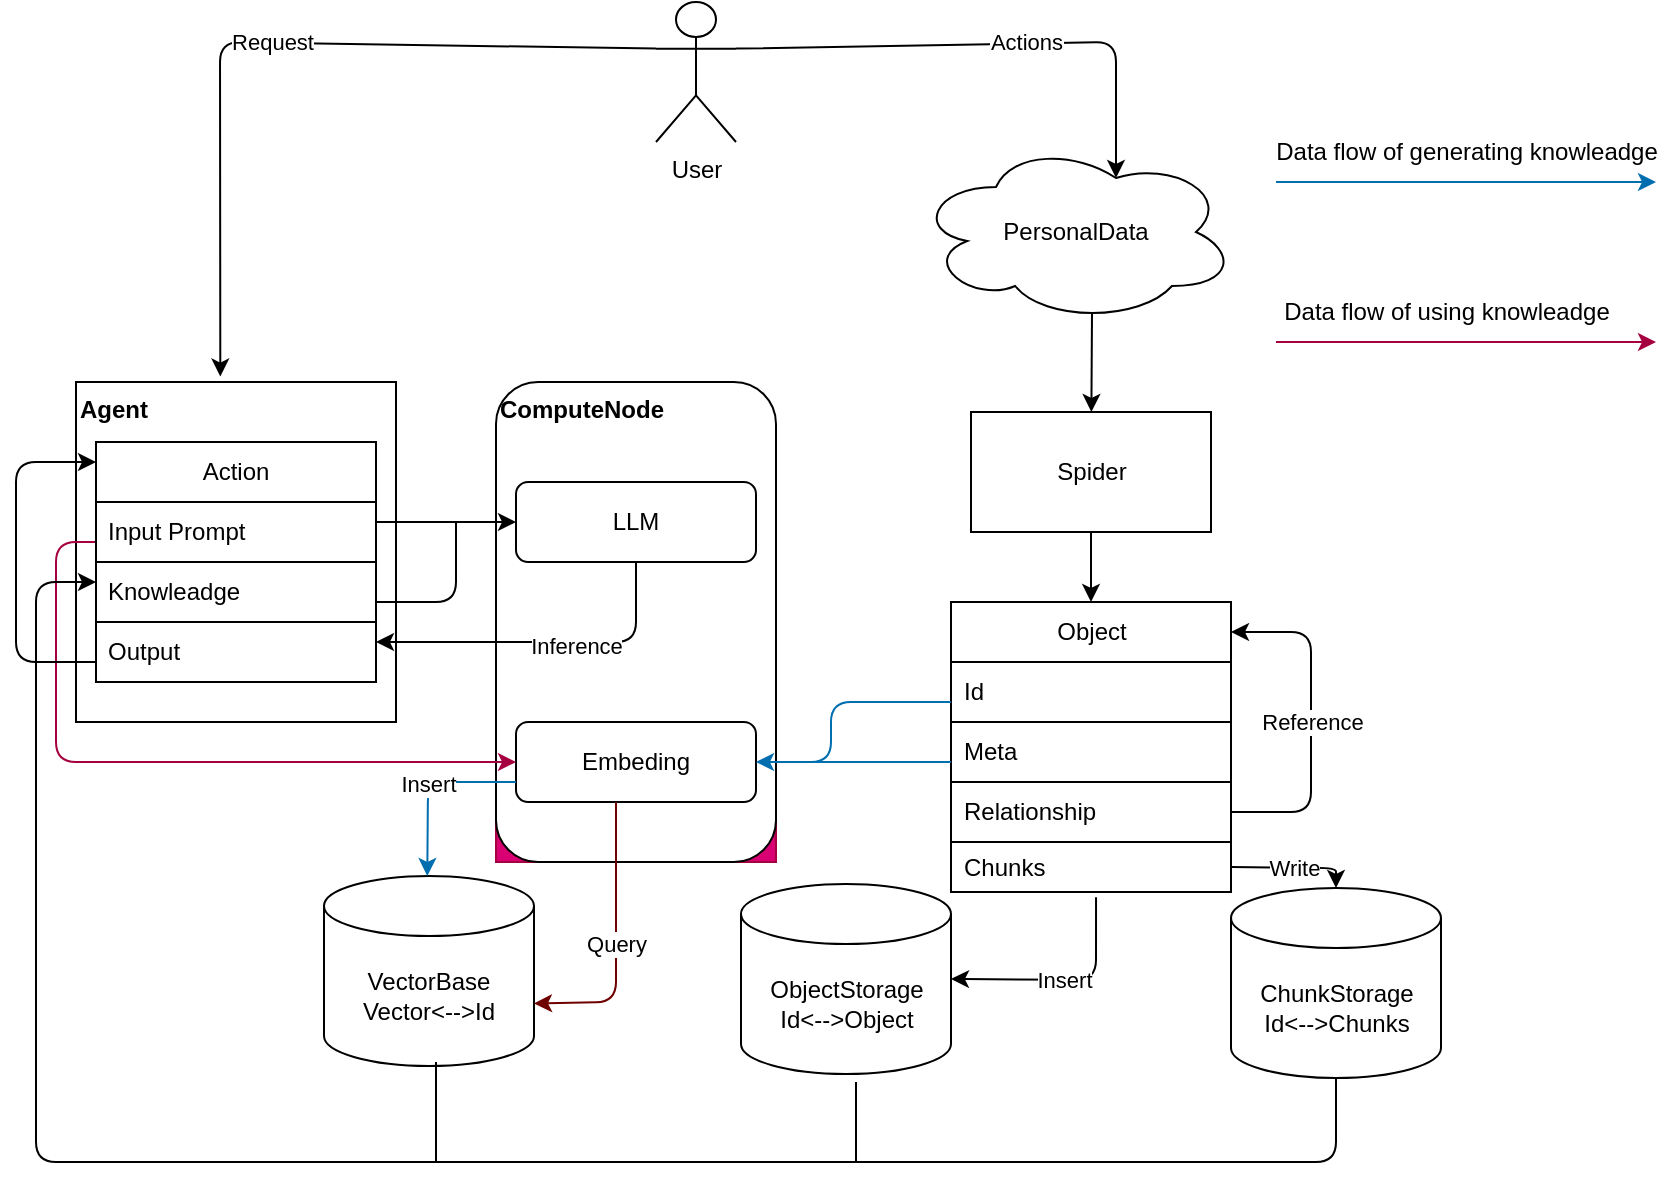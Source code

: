 <mxfile>
    <diagram name="berif flow" id="QQhyyV3wXBRqc4yhfBeY">
        <mxGraphModel dx="1310" dy="864" grid="1" gridSize="10" guides="1" tooltips="1" connect="1" arrows="1" fold="1" page="1" pageScale="1" pageWidth="850" pageHeight="1100" math="0" shadow="0">
            <root>
                <mxCell id="0"/>
                <mxCell id="1" parent="0"/>
                <mxCell id="2" value="VectorBase&lt;br&gt;Vector&amp;lt;--&amp;gt;Id" style="shape=cylinder3;whiteSpace=wrap;html=1;boundedLbl=1;backgroundOutline=1;size=15;" parent="1" vertex="1">
                    <mxGeometry x="154" y="467" width="105" height="95" as="geometry"/>
                </mxCell>
                <mxCell id="5" value="ObjectStorage&lt;br&gt;Id&amp;lt;--&amp;gt;Object" style="shape=cylinder3;whiteSpace=wrap;html=1;boundedLbl=1;backgroundOutline=1;size=15;" parent="1" vertex="1">
                    <mxGeometry x="362.5" y="471" width="105" height="95" as="geometry"/>
                </mxCell>
                <mxCell id="6" value="ChunkStorage&lt;br&gt;Id&amp;lt;--&amp;gt;Chunks" style="shape=cylinder3;whiteSpace=wrap;html=1;boundedLbl=1;backgroundOutline=1;size=15;" parent="1" vertex="1">
                    <mxGeometry x="607.5" y="473" width="105" height="95" as="geometry"/>
                </mxCell>
                <mxCell id="37" value="" style="edgeStyle=none;html=1;entryX=0.5;entryY=0;entryDx=0;entryDy=0;" parent="1" source="9" target="30" edge="1">
                    <mxGeometry relative="1" as="geometry"/>
                </mxCell>
                <mxCell id="9" value="Spider" style="rounded=0;whiteSpace=wrap;html=1;" parent="1" vertex="1">
                    <mxGeometry x="477.5" y="235" width="120" height="60" as="geometry"/>
                </mxCell>
                <mxCell id="12" value="" style="edgeStyle=none;html=1;exitX=0.55;exitY=0.95;exitDx=0;exitDy=0;exitPerimeter=0;" parent="1" source="11" target="9" edge="1">
                    <mxGeometry relative="1" as="geometry"/>
                </mxCell>
                <mxCell id="11" value="PersonalData" style="ellipse;shape=cloud;whiteSpace=wrap;html=1;" parent="1" vertex="1">
                    <mxGeometry x="450" y="100" width="160" height="90" as="geometry"/>
                </mxCell>
                <mxCell id="39" value="Write" style="endArrow=classic;html=1;exitX=1;exitY=0.5;exitDx=0;exitDy=0;entryX=0.5;entryY=0;entryDx=0;entryDy=0;entryPerimeter=0;" parent="1" source="34" target="6" edge="1">
                    <mxGeometry width="50" height="50" relative="1" as="geometry">
                        <mxPoint x="610" y="470" as="sourcePoint"/>
                        <mxPoint x="660" y="420" as="targetPoint"/>
                        <Array as="points">
                            <mxPoint x="660" y="463"/>
                        </Array>
                    </mxGeometry>
                </mxCell>
                <mxCell id="48" value="" style="group;fillColor=#d80073;fontColor=#ffffff;strokeColor=#A50040;" parent="1" vertex="1" connectable="0">
                    <mxGeometry x="240" y="250" width="140" height="210" as="geometry"/>
                </mxCell>
                <mxCell id="40" value="&lt;div style=&quot;&quot;&gt;&lt;span style=&quot;background-color: initial;&quot;&gt;ComputeNode&lt;/span&gt;&lt;/div&gt;" style="rounded=1;whiteSpace=wrap;html=1;strokeColor=default;align=left;verticalAlign=top;fontStyle=1" parent="48" vertex="1">
                    <mxGeometry y="-30" width="140" height="240" as="geometry"/>
                </mxCell>
                <mxCell id="52" value="Embeding" style="rounded=1;whiteSpace=wrap;html=1;strokeColor=default;" parent="48" vertex="1">
                    <mxGeometry x="10" y="140" width="120" height="40" as="geometry"/>
                </mxCell>
                <mxCell id="53" value="LLM" style="rounded=1;whiteSpace=wrap;html=1;strokeColor=default;" parent="48" vertex="1">
                    <mxGeometry x="10" y="20" width="120" height="40" as="geometry"/>
                </mxCell>
                <mxCell id="83" value="Query" style="endArrow=classic;html=1;entryX=1;entryY=0;entryDx=0;entryDy=63.75;entryPerimeter=0;fillColor=#a20025;strokeColor=#6F0000;" parent="48" target="2" edge="1">
                    <mxGeometry width="50" height="50" relative="1" as="geometry">
                        <mxPoint x="60" y="180" as="sourcePoint"/>
                        <mxPoint x="110" y="130" as="targetPoint"/>
                        <Array as="points">
                            <mxPoint x="60" y="280"/>
                        </Array>
                    </mxGeometry>
                </mxCell>
                <mxCell id="51" value="Insert" style="edgeStyle=none;html=1;exitX=0;exitY=0.75;exitDx=0;exitDy=0;fillColor=#1ba1e2;strokeColor=#006EAF;" parent="1" source="52" edge="1">
                    <mxGeometry relative="1" as="geometry">
                        <mxPoint x="253" y="350" as="sourcePoint"/>
                        <mxPoint x="205.644" y="467" as="targetPoint"/>
                        <Array as="points">
                            <mxPoint x="206" y="420"/>
                        </Array>
                    </mxGeometry>
                </mxCell>
                <mxCell id="54" value="User" style="shape=umlActor;verticalLabelPosition=bottom;verticalAlign=top;html=1;outlineConnect=0;strokeColor=default;" parent="1" vertex="1">
                    <mxGeometry x="320" y="30" width="40" height="70" as="geometry"/>
                </mxCell>
                <mxCell id="72" value="" style="group;fillColor=none;" parent="1" vertex="1" connectable="0">
                    <mxGeometry x="30" y="220" width="160" height="170" as="geometry"/>
                </mxCell>
                <mxCell id="8" value="Agent" style="rounded=0;whiteSpace=wrap;html=1;fontStyle=1;align=left;verticalAlign=top;" parent="72" vertex="1">
                    <mxGeometry width="160" height="170" as="geometry"/>
                </mxCell>
                <mxCell id="63" value="Action" style="swimlane;fontStyle=0;childLayout=stackLayout;horizontal=1;startSize=30;horizontalStack=0;resizeParent=1;resizeParentMax=0;resizeLast=0;collapsible=1;marginBottom=0;whiteSpace=wrap;html=1;strokeColor=default;" parent="72" vertex="1">
                    <mxGeometry x="10" y="30" width="140" height="120" as="geometry"/>
                </mxCell>
                <mxCell id="82" value="" style="endArrow=classic;html=1;entryX=0;entryY=0.5;entryDx=0;entryDy=0;fillColor=#d80073;strokeColor=#A50040;" parent="63" target="52" edge="1">
                    <mxGeometry width="50" height="50" relative="1" as="geometry">
                        <mxPoint y="50" as="sourcePoint"/>
                        <mxPoint x="50" as="targetPoint"/>
                        <Array as="points">
                            <mxPoint x="-20" y="50"/>
                            <mxPoint x="-20" y="160"/>
                        </Array>
                    </mxGeometry>
                </mxCell>
                <mxCell id="64" value="Input Prompt" style="text;strokeColor=default;fillColor=none;align=left;verticalAlign=middle;spacingLeft=4;spacingRight=4;overflow=hidden;points=[[0,0.5],[1,0.5]];portConstraint=eastwest;rotatable=0;whiteSpace=wrap;html=1;" parent="63" vertex="1">
                    <mxGeometry y="30" width="140" height="30" as="geometry"/>
                </mxCell>
                <mxCell id="89" value="" style="endArrow=classic;html=1;" parent="63" edge="1">
                    <mxGeometry width="50" height="50" relative="1" as="geometry">
                        <mxPoint y="110" as="sourcePoint"/>
                        <mxPoint y="10" as="targetPoint"/>
                        <Array as="points">
                            <mxPoint x="-40" y="110"/>
                            <mxPoint x="-40" y="60"/>
                            <mxPoint x="-40" y="10"/>
                        </Array>
                    </mxGeometry>
                </mxCell>
                <mxCell id="65" value="Knowleadge" style="text;strokeColor=default;fillColor=none;align=left;verticalAlign=middle;spacingLeft=4;spacingRight=4;overflow=hidden;points=[[0,0.5],[1,0.5]];portConstraint=eastwest;rotatable=0;whiteSpace=wrap;html=1;" parent="63" vertex="1">
                    <mxGeometry y="60" width="140" height="30" as="geometry"/>
                </mxCell>
                <mxCell id="93" value="" style="endArrow=classic;html=1;exitX=0.5;exitY=1;exitDx=0;exitDy=0;" parent="63" source="53" edge="1">
                    <mxGeometry width="50" height="50" relative="1" as="geometry">
                        <mxPoint x="90" y="150" as="sourcePoint"/>
                        <mxPoint x="140" y="100" as="targetPoint"/>
                        <Array as="points">
                            <mxPoint x="270" y="100"/>
                        </Array>
                    </mxGeometry>
                </mxCell>
                <mxCell id="94" value="Inference" style="edgeLabel;html=1;align=center;verticalAlign=middle;resizable=0;points=[];" parent="93" vertex="1" connectable="0">
                    <mxGeometry x="-0.176" y="2" relative="1" as="geometry">
                        <mxPoint as="offset"/>
                    </mxGeometry>
                </mxCell>
                <mxCell id="66" value="Output" style="text;strokeColor=default;fillColor=none;align=left;verticalAlign=middle;spacingLeft=4;spacingRight=4;overflow=hidden;points=[[0,0.5],[1,0.5]];portConstraint=eastwest;rotatable=0;whiteSpace=wrap;html=1;" parent="63" vertex="1">
                    <mxGeometry y="90" width="140" height="30" as="geometry"/>
                </mxCell>
                <mxCell id="74" value="" style="endArrow=classic;html=1;entryX=0;entryY=0.5;entryDx=0;entryDy=0;" parent="72" target="53" edge="1">
                    <mxGeometry width="50" height="50" relative="1" as="geometry">
                        <mxPoint x="150" y="70" as="sourcePoint"/>
                        <mxPoint x="200" y="20" as="targetPoint"/>
                    </mxGeometry>
                </mxCell>
                <mxCell id="75" value="" style="endArrow=none;html=1;" parent="72" edge="1">
                    <mxGeometry width="50" height="50" relative="1" as="geometry">
                        <mxPoint x="150" y="110" as="sourcePoint"/>
                        <mxPoint x="190" y="70" as="targetPoint"/>
                        <Array as="points">
                            <mxPoint x="190" y="110"/>
                        </Array>
                    </mxGeometry>
                </mxCell>
                <mxCell id="55" value="" style="endArrow=classic;html=1;entryX=0.625;entryY=0.2;entryDx=0;entryDy=0;entryPerimeter=0;exitX=1;exitY=0.333;exitDx=0;exitDy=0;exitPerimeter=0;" parent="1" source="54" target="11" edge="1">
                    <mxGeometry width="50" height="50" relative="1" as="geometry">
                        <mxPoint x="380" y="80" as="sourcePoint"/>
                        <mxPoint x="430" y="30" as="targetPoint"/>
                        <Array as="points">
                            <mxPoint x="550" y="50"/>
                        </Array>
                    </mxGeometry>
                </mxCell>
                <mxCell id="56" value="Actions" style="edgeLabel;html=1;align=center;verticalAlign=middle;resizable=0;points=[];" parent="55" vertex="1" connectable="0">
                    <mxGeometry x="0.121" y="1" relative="1" as="geometry">
                        <mxPoint as="offset"/>
                    </mxGeometry>
                </mxCell>
                <mxCell id="57" value="Request" style="endArrow=classic;html=1;entryX=0.451;entryY=-0.016;entryDx=0;entryDy=0;entryPerimeter=0;exitX=0;exitY=0.333;exitDx=0;exitDy=0;exitPerimeter=0;" parent="1" source="54" target="8" edge="1">
                    <mxGeometry width="50" height="50" relative="1" as="geometry">
                        <mxPoint x="280" y="90" as="sourcePoint"/>
                        <mxPoint x="110" y="90" as="targetPoint"/>
                        <Array as="points">
                            <mxPoint x="102" y="50"/>
                        </Array>
                    </mxGeometry>
                </mxCell>
                <mxCell id="76" value="" style="group" parent="1" vertex="1" connectable="0">
                    <mxGeometry x="467.5" y="330" width="140" height="145" as="geometry"/>
                </mxCell>
                <mxCell id="30" value="Object" style="swimlane;fontStyle=0;childLayout=stackLayout;horizontal=1;startSize=30;horizontalStack=0;resizeParent=1;resizeParentMax=0;resizeLast=0;collapsible=1;marginBottom=0;whiteSpace=wrap;html=1;" parent="76" vertex="1">
                    <mxGeometry width="140" height="120" as="geometry"/>
                </mxCell>
                <mxCell id="79" value="" style="endArrow=classic;html=1;entryX=1;entryY=0.5;entryDx=0;entryDy=0;fillColor=#1ba1e2;strokeColor=#006EAF;" parent="30" target="52" edge="1">
                    <mxGeometry width="50" height="50" relative="1" as="geometry">
                        <mxPoint y="50" as="sourcePoint"/>
                        <mxPoint x="50" as="targetPoint"/>
                        <Array as="points">
                            <mxPoint x="-60" y="50"/>
                            <mxPoint x="-60" y="80"/>
                        </Array>
                    </mxGeometry>
                </mxCell>
                <mxCell id="31" value="Id" style="text;strokeColor=none;fillColor=none;align=left;verticalAlign=middle;spacingLeft=4;spacingRight=4;overflow=hidden;points=[[0,0.5],[1,0.5]];portConstraint=eastwest;rotatable=0;whiteSpace=wrap;html=1;" parent="30" vertex="1">
                    <mxGeometry y="30" width="140" height="30" as="geometry"/>
                </mxCell>
                <mxCell id="32" value="Meta" style="text;strokeColor=default;fillColor=none;align=left;verticalAlign=middle;spacingLeft=4;spacingRight=4;overflow=hidden;points=[[0,0.5],[1,0.5]];portConstraint=eastwest;rotatable=0;whiteSpace=wrap;html=1;" parent="30" vertex="1">
                    <mxGeometry y="60" width="140" height="30" as="geometry"/>
                </mxCell>
                <mxCell id="33" value="Relationship" style="text;strokeColor=default;fillColor=none;align=left;verticalAlign=middle;spacingLeft=4;spacingRight=4;overflow=hidden;points=[[0,0.5],[1,0.5]];portConstraint=eastwest;rotatable=0;whiteSpace=wrap;html=1;" parent="30" vertex="1">
                    <mxGeometry y="90" width="140" height="30" as="geometry"/>
                </mxCell>
                <mxCell id="36" value="Reference" style="endArrow=classic;html=1;exitX=1;exitY=0.5;exitDx=0;exitDy=0;entryX=1;entryY=0.125;entryDx=0;entryDy=0;entryPerimeter=0;" parent="30" source="33" target="30" edge="1">
                    <mxGeometry width="50" height="50" relative="1" as="geometry">
                        <mxPoint x="-240" y="175" as="sourcePoint"/>
                        <mxPoint x="-150" y="135" as="targetPoint"/>
                        <Array as="points">
                            <mxPoint x="180" y="105"/>
                            <mxPoint x="180" y="75"/>
                            <mxPoint x="180" y="15"/>
                        </Array>
                    </mxGeometry>
                </mxCell>
                <mxCell id="34" value="Chunks" style="text;strokeColor=default;fillColor=none;align=left;verticalAlign=middle;spacingLeft=4;spacingRight=4;overflow=hidden;points=[[0,0.5],[1,0.5]];portConstraint=eastwest;rotatable=0;whiteSpace=wrap;html=1;" parent="76" vertex="1">
                    <mxGeometry y="120" width="140" height="25" as="geometry"/>
                </mxCell>
                <mxCell id="81" value="" style="endArrow=none;html=1;entryX=0;entryY=0.667;entryDx=0;entryDy=0;entryPerimeter=0;fillColor=#1ba1e2;strokeColor=#006EAF;" parent="1" target="32" edge="1">
                    <mxGeometry width="50" height="50" relative="1" as="geometry">
                        <mxPoint x="380" y="410" as="sourcePoint"/>
                        <mxPoint x="470" y="400" as="targetPoint"/>
                    </mxGeometry>
                </mxCell>
                <mxCell id="84" value="" style="endArrow=classic;html=1;exitX=0.5;exitY=1;exitDx=0;exitDy=0;exitPerimeter=0;" parent="1" source="6" edge="1">
                    <mxGeometry width="50" height="50" relative="1" as="geometry">
                        <mxPoint x="-10" y="370" as="sourcePoint"/>
                        <mxPoint x="40" y="320" as="targetPoint"/>
                        <Array as="points">
                            <mxPoint x="660" y="610"/>
                            <mxPoint x="500" y="610"/>
                            <mxPoint x="340" y="610"/>
                            <mxPoint x="10" y="610"/>
                            <mxPoint x="10" y="460"/>
                            <mxPoint x="10" y="320"/>
                        </Array>
                    </mxGeometry>
                </mxCell>
                <mxCell id="85" value="" style="endArrow=none;html=1;" parent="1" edge="1">
                    <mxGeometry width="50" height="50" relative="1" as="geometry">
                        <mxPoint x="420" y="610" as="sourcePoint"/>
                        <mxPoint x="420" y="570" as="targetPoint"/>
                    </mxGeometry>
                </mxCell>
                <mxCell id="86" value="" style="endArrow=none;html=1;" parent="1" edge="1">
                    <mxGeometry width="50" height="50" relative="1" as="geometry">
                        <mxPoint x="210" y="610" as="sourcePoint"/>
                        <mxPoint x="210" y="560" as="targetPoint"/>
                    </mxGeometry>
                </mxCell>
                <mxCell id="91" value="Insert" style="endArrow=classic;html=1;entryX=1;entryY=0.5;entryDx=0;entryDy=0;entryPerimeter=0;exitX=0.518;exitY=1.104;exitDx=0;exitDy=0;exitPerimeter=0;" parent="1" source="34" target="5" edge="1">
                    <mxGeometry width="50" height="50" relative="1" as="geometry">
                        <mxPoint x="540" y="470" as="sourcePoint"/>
                        <mxPoint x="590" y="420" as="targetPoint"/>
                        <Array as="points">
                            <mxPoint x="540" y="519"/>
                        </Array>
                    </mxGeometry>
                </mxCell>
                <mxCell id="96" value="" style="endArrow=classic;html=1;fillColor=#1ba1e2;strokeColor=#006EAF;" parent="1" edge="1">
                    <mxGeometry width="50" height="50" relative="1" as="geometry">
                        <mxPoint x="630" y="120" as="sourcePoint"/>
                        <mxPoint x="820" y="120" as="targetPoint"/>
                    </mxGeometry>
                </mxCell>
                <mxCell id="100" value="" style="endArrow=classic;html=1;fillColor=#d80073;strokeColor=#A50040;" parent="1" edge="1">
                    <mxGeometry width="50" height="50" relative="1" as="geometry">
                        <mxPoint x="630" y="200" as="sourcePoint"/>
                        <mxPoint x="820" y="200" as="targetPoint"/>
                    </mxGeometry>
                </mxCell>
                <mxCell id="101" value="Data flow of using knowleadge" style="text;html=1;align=center;verticalAlign=middle;resizable=0;points=[];autosize=1;strokeColor=none;fillColor=none;" parent="1" vertex="1">
                    <mxGeometry x="620" y="170" width="190" height="30" as="geometry"/>
                </mxCell>
                <mxCell id="102" value="Data flow of generating knowleadge" style="text;html=1;align=center;verticalAlign=middle;resizable=0;points=[];autosize=1;strokeColor=none;fillColor=none;" parent="1" vertex="1">
                    <mxGeometry x="620" y="90" width="210" height="30" as="geometry"/>
                </mxCell>
            </root>
        </mxGraphModel>
    </diagram>
    <diagram id="xuqWnhxWszlqe3gK1AK0" name="object class hierarchy">
        <mxGraphModel dx="1310" dy="864" grid="1" gridSize="10" guides="1" tooltips="1" connect="1" arrows="1" fold="1" page="1" pageScale="1" pageWidth="850" pageHeight="1100" math="0" shadow="0">
            <root>
                <mxCell id="0"/>
                <mxCell id="1" parent="0"/>
                <mxCell id="3x8D56A84NId-4_bpQdJ-13" value="" style="group" parent="1" vertex="1" connectable="0">
                    <mxGeometry x="790" y="190" width="140" height="120" as="geometry"/>
                </mxCell>
                <mxCell id="2IxgokFAavxqdgH_oU4r-32" value="TextChunk" style="swimlane;fontStyle=0;childLayout=stackLayout;horizontal=1;startSize=30;horizontalStack=0;resizeParent=1;resizeParentMax=0;resizeLast=0;collapsible=1;marginBottom=0;whiteSpace=wrap;html=1;strokeColor=default;fillColor=none;gradientColor=default;" parent="3x8D56A84NId-4_bpQdJ-13" vertex="1">
                    <mxGeometry width="140" height="60" as="geometry"/>
                </mxCell>
                <mxCell id="3x8D56A84NId-4_bpQdJ-12" value="content: text or index in a data chunk&amp;nbsp;" style="text;strokeColor=default;fillColor=none;align=left;verticalAlign=middle;spacingLeft=4;spacingRight=4;overflow=hidden;points=[[0,0.5],[1,0.5]];portConstraint=eastwest;rotatable=0;whiteSpace=wrap;html=1;" parent="2IxgokFAavxqdgH_oU4r-32" vertex="1">
                    <mxGeometry y="30" width="140" height="30" as="geometry"/>
                </mxCell>
                <mxCell id="3x8D56A84NId-4_bpQdJ-43" value="" style="group" parent="1" vertex="1" connectable="0">
                    <mxGeometry x="540" y="240" width="140" height="180" as="geometry"/>
                </mxCell>
                <mxCell id="3x8D56A84NId-4_bpQdJ-27" value="" style="group" parent="3x8D56A84NId-4_bpQdJ-43" vertex="1" connectable="0">
                    <mxGeometry width="140" height="150" as="geometry"/>
                </mxCell>
                <mxCell id="3x8D56A84NId-4_bpQdJ-19" value="" style="group" parent="3x8D56A84NId-4_bpQdJ-27" vertex="1" connectable="0">
                    <mxGeometry width="140" height="120" as="geometry"/>
                </mxCell>
                <mxCell id="3x8D56A84NId-4_bpQdJ-20" value="ImageObject" style="swimlane;fontStyle=0;childLayout=stackLayout;horizontal=1;startSize=30;horizontalStack=0;resizeParent=1;resizeParentMax=0;resizeLast=0;collapsible=1;marginBottom=0;whiteSpace=wrap;html=1;strokeColor=default;fillColor=none;gradientColor=default;" parent="3x8D56A84NId-4_bpQdJ-19" vertex="1">
                    <mxGeometry width="140" height="60" as="geometry"/>
                </mxCell>
                <mxCell id="3x8D56A84NId-4_bpQdJ-22" value="author: author's name" style="text;strokeColor=default;fillColor=none;align=left;verticalAlign=middle;spacingLeft=4;spacingRight=4;overflow=hidden;points=[[0,0.5],[1,0.5]];portConstraint=eastwest;rotatable=0;whiteSpace=wrap;html=1;" parent="3x8D56A84NId-4_bpQdJ-20" vertex="1">
                    <mxGeometry y="30" width="140" height="30" as="geometry"/>
                </mxCell>
                <mxCell id="3x8D56A84NId-4_bpQdJ-24" value="location: where it's created" style="text;strokeColor=default;fillColor=none;align=left;verticalAlign=middle;spacingLeft=4;spacingRight=4;overflow=hidden;points=[[0,0.5],[1,0.5]];portConstraint=eastwest;rotatable=0;whiteSpace=wrap;html=1;" parent="3x8D56A84NId-4_bpQdJ-19" vertex="1">
                    <mxGeometry y="60" width="140" height="30" as="geometry"/>
                </mxCell>
                <mxCell id="3x8D56A84NId-4_bpQdJ-25" value="title" style="text;strokeColor=default;fillColor=none;align=left;verticalAlign=middle;spacingLeft=4;spacingRight=4;overflow=hidden;points=[[0,0.5],[1,0.5]];portConstraint=eastwest;rotatable=0;whiteSpace=wrap;html=1;" parent="3x8D56A84NId-4_bpQdJ-19" vertex="1">
                    <mxGeometry y="90" width="140" height="30" as="geometry"/>
                </mxCell>
                <mxCell id="3x8D56A84NId-4_bpQdJ-26" value="tags: known tags labeled by human" style="text;strokeColor=default;fillColor=none;align=left;verticalAlign=middle;spacingLeft=4;spacingRight=4;overflow=hidden;points=[[0,0.5],[1,0.5]];portConstraint=eastwest;rotatable=0;whiteSpace=wrap;html=1;" parent="3x8D56A84NId-4_bpQdJ-27" vertex="1">
                    <mxGeometry y="120" width="140" height="30" as="geometry"/>
                </mxCell>
                <mxCell id="3x8D56A84NId-4_bpQdJ-42" value="content: chunks" style="text;strokeColor=default;fillColor=none;align=left;verticalAlign=middle;spacingLeft=4;spacingRight=4;overflow=hidden;points=[[0,0.5],[1,0.5]];portConstraint=eastwest;rotatable=0;whiteSpace=wrap;html=1;" parent="3x8D56A84NId-4_bpQdJ-43" vertex="1">
                    <mxGeometry y="150" width="140" height="30" as="geometry"/>
                </mxCell>
                <mxCell id="3x8D56A84NId-4_bpQdJ-45" value="" style="group" parent="1" vertex="1" connectable="0">
                    <mxGeometry x="540" y="460" width="140" height="180" as="geometry"/>
                </mxCell>
                <mxCell id="3x8D56A84NId-4_bpQdJ-28" value="" style="group" parent="3x8D56A84NId-4_bpQdJ-45" vertex="1" connectable="0">
                    <mxGeometry width="140" height="150" as="geometry"/>
                </mxCell>
                <mxCell id="3x8D56A84NId-4_bpQdJ-29" value="" style="group" parent="3x8D56A84NId-4_bpQdJ-28" vertex="1" connectable="0">
                    <mxGeometry width="140" height="120" as="geometry"/>
                </mxCell>
                <mxCell id="3x8D56A84NId-4_bpQdJ-30" value="VideoObject" style="swimlane;fontStyle=0;childLayout=stackLayout;horizontal=1;startSize=30;horizontalStack=0;resizeParent=1;resizeParentMax=0;resizeLast=0;collapsible=1;marginBottom=0;whiteSpace=wrap;html=1;strokeColor=default;fillColor=none;gradientColor=default;" parent="3x8D56A84NId-4_bpQdJ-29" vertex="1">
                    <mxGeometry width="140" height="60" as="geometry"/>
                </mxCell>
                <mxCell id="3x8D56A84NId-4_bpQdJ-31" value="author: author's name" style="text;strokeColor=default;fillColor=none;align=left;verticalAlign=middle;spacingLeft=4;spacingRight=4;overflow=hidden;points=[[0,0.5],[1,0.5]];portConstraint=eastwest;rotatable=0;whiteSpace=wrap;html=1;" parent="3x8D56A84NId-4_bpQdJ-30" vertex="1">
                    <mxGeometry y="30" width="140" height="30" as="geometry"/>
                </mxCell>
                <mxCell id="3x8D56A84NId-4_bpQdJ-32" value="location: where it's created" style="text;strokeColor=default;fillColor=none;align=left;verticalAlign=middle;spacingLeft=4;spacingRight=4;overflow=hidden;points=[[0,0.5],[1,0.5]];portConstraint=eastwest;rotatable=0;whiteSpace=wrap;html=1;" parent="3x8D56A84NId-4_bpQdJ-29" vertex="1">
                    <mxGeometry y="60" width="140" height="30" as="geometry"/>
                </mxCell>
                <mxCell id="3x8D56A84NId-4_bpQdJ-33" value="title" style="text;strokeColor=default;fillColor=none;align=left;verticalAlign=middle;spacingLeft=4;spacingRight=4;overflow=hidden;points=[[0,0.5],[1,0.5]];portConstraint=eastwest;rotatable=0;whiteSpace=wrap;html=1;" parent="3x8D56A84NId-4_bpQdJ-29" vertex="1">
                    <mxGeometry y="90" width="140" height="30" as="geometry"/>
                </mxCell>
                <mxCell id="3x8D56A84NId-4_bpQdJ-34" value="tags: known tags labeled by human" style="text;strokeColor=default;fillColor=none;align=left;verticalAlign=middle;spacingLeft=4;spacingRight=4;overflow=hidden;points=[[0,0.5],[1,0.5]];portConstraint=eastwest;rotatable=0;whiteSpace=wrap;html=1;" parent="3x8D56A84NId-4_bpQdJ-28" vertex="1">
                    <mxGeometry y="120" width="140" height="30" as="geometry"/>
                </mxCell>
                <mxCell id="3x8D56A84NId-4_bpQdJ-44" value="content: chunks" style="text;strokeColor=default;fillColor=none;align=left;verticalAlign=middle;spacingLeft=4;spacingRight=4;overflow=hidden;points=[[0,0.5],[1,0.5]];portConstraint=eastwest;rotatable=0;whiteSpace=wrap;html=1;" parent="3x8D56A84NId-4_bpQdJ-45" vertex="1">
                    <mxGeometry y="150" width="140" height="30" as="geometry"/>
                </mxCell>
                <mxCell id="2IxgokFAavxqdgH_oU4r-14" value="" style="group" parent="1" vertex="1" connectable="0">
                    <mxGeometry x="540" y="65" width="140" height="150" as="geometry"/>
                </mxCell>
                <mxCell id="2IxgokFAavxqdgH_oU4r-7" value="" style="group" parent="2IxgokFAavxqdgH_oU4r-14" vertex="1" connectable="0">
                    <mxGeometry width="140" height="120" as="geometry"/>
                </mxCell>
                <mxCell id="2IxgokFAavxqdgH_oU4r-8" value="DocumentObject" style="swimlane;fontStyle=0;childLayout=stackLayout;horizontal=1;startSize=30;horizontalStack=0;resizeParent=1;resizeParentMax=0;resizeLast=0;collapsible=1;marginBottom=0;whiteSpace=wrap;html=1;strokeColor=default;fillColor=none;gradientColor=default;" parent="2IxgokFAavxqdgH_oU4r-7" vertex="1">
                    <mxGeometry width="140" height="90" as="geometry"/>
                </mxCell>
                <mxCell id="2IxgokFAavxqdgH_oU4r-9" value="author: author's name" style="text;strokeColor=none;fillColor=none;align=left;verticalAlign=middle;spacingLeft=4;spacingRight=4;overflow=hidden;points=[[0,0.5],[1,0.5]];portConstraint=eastwest;rotatable=0;whiteSpace=wrap;html=1;" parent="2IxgokFAavxqdgH_oU4r-8" vertex="1">
                    <mxGeometry y="30" width="140" height="30" as="geometry"/>
                </mxCell>
                <mxCell id="2IxgokFAavxqdgH_oU4r-10" value="title" style="text;strokeColor=default;fillColor=none;align=left;verticalAlign=middle;spacingLeft=4;spacingRight=4;overflow=hidden;points=[[0,0.5],[1,0.5]];portConstraint=eastwest;rotatable=0;whiteSpace=wrap;html=1;" parent="2IxgokFAavxqdgH_oU4r-8" vertex="1">
                    <mxGeometry y="60" width="140" height="30" as="geometry"/>
                </mxCell>
                <mxCell id="2IxgokFAavxqdgH_oU4r-11" value="tags: known tags labeled by human" style="text;strokeColor=default;fillColor=none;align=left;verticalAlign=middle;spacingLeft=4;spacingRight=4;overflow=hidden;points=[[0,0.5],[1,0.5]];portConstraint=eastwest;rotatable=0;whiteSpace=wrap;html=1;" parent="2IxgokFAavxqdgH_oU4r-7" vertex="1">
                    <mxGeometry y="90" width="140" height="30" as="geometry"/>
                </mxCell>
                <mxCell id="2IxgokFAavxqdgH_oU4r-13" value="content: text chunks" style="text;strokeColor=default;fillColor=none;align=left;verticalAlign=middle;spacingLeft=4;spacingRight=4;overflow=hidden;points=[[0,0.5],[1,0.5]];portConstraint=eastwest;rotatable=0;whiteSpace=wrap;html=1;" parent="2IxgokFAavxqdgH_oU4r-14" vertex="1">
                    <mxGeometry y="120" width="140" height="30" as="geometry"/>
                </mxCell>
                <mxCell id="2IxgokFAavxqdgH_oU4r-15" value="" style="group" parent="1" vertex="1" connectable="0">
                    <mxGeometry x="790" y="400" width="140" height="120" as="geometry"/>
                </mxCell>
                <mxCell id="2IxgokFAavxqdgH_oU4r-20" value="" style="group" parent="2IxgokFAavxqdgH_oU4r-15" vertex="1" connectable="0">
                    <mxGeometry width="140" height="90" as="geometry"/>
                </mxCell>
                <mxCell id="2IxgokFAavxqdgH_oU4r-16" value="Chunk" style="swimlane;fontStyle=0;childLayout=stackLayout;horizontal=1;startSize=30;horizontalStack=0;resizeParent=1;resizeParentMax=0;resizeLast=0;collapsible=1;marginBottom=0;whiteSpace=wrap;html=1;strokeColor=default;fillColor=none;gradientColor=default;" parent="2IxgokFAavxqdgH_oU4r-20" vertex="1">
                    <mxGeometry width="140" height="60" as="geometry"/>
                </mxCell>
                <mxCell id="2IxgokFAavxqdgH_oU4r-17" value="ID: chunk id generate by its content" style="text;strokeColor=none;fillColor=none;align=left;verticalAlign=middle;spacingLeft=4;spacingRight=4;overflow=hidden;points=[[0,0.5],[1,0.5]];portConstraint=eastwest;rotatable=0;whiteSpace=wrap;html=1;" parent="2IxgokFAavxqdgH_oU4r-16" vertex="1">
                    <mxGeometry y="30" width="140" height="30" as="geometry"/>
                </mxCell>
                <mxCell id="2IxgokFAavxqdgH_oU4r-19" value="content: data bytes&amp;nbsp;" style="text;strokeColor=default;fillColor=none;align=left;verticalAlign=middle;spacingLeft=4;spacingRight=4;overflow=hidden;points=[[0,0.5],[1,0.5]];portConstraint=eastwest;rotatable=0;whiteSpace=wrap;html=1;" parent="2IxgokFAavxqdgH_oU4r-20" vertex="1">
                    <mxGeometry y="60" width="140" height="30" as="geometry"/>
                </mxCell>
                <mxCell id="2IxgokFAavxqdgH_oU4r-22" value="" style="endArrow=classic;html=1;entryX=-0.007;entryY=0.147;entryDx=0;entryDy=0;entryPerimeter=0;" parent="1" target="2IxgokFAavxqdgH_oU4r-16" edge="1">
                    <mxGeometry width="50" height="50" relative="1" as="geometry">
                        <mxPoint x="680" y="410" as="sourcePoint"/>
                        <mxPoint x="730" y="360" as="targetPoint"/>
                    </mxGeometry>
                </mxCell>
                <mxCell id="2IxgokFAavxqdgH_oU4r-23" value="" style="endArrow=none;html=1;" parent="1" edge="1">
                    <mxGeometry width="50" height="50" relative="1" as="geometry">
                        <mxPoint x="680" y="630" as="sourcePoint"/>
                        <mxPoint x="750" y="410" as="targetPoint"/>
                        <Array as="points">
                            <mxPoint x="750" y="630"/>
                        </Array>
                    </mxGeometry>
                </mxCell>
                <mxCell id="2IxgokFAavxqdgH_oU4r-24" value="" style="endArrow=classic;html=1;entryX=-0.007;entryY=0.102;entryDx=0;entryDy=0;entryPerimeter=0;" parent="1" edge="1">
                    <mxGeometry width="50" height="50" relative="1" as="geometry">
                        <mxPoint x="680" y="200" as="sourcePoint"/>
                        <mxPoint x="789.02" y="199.18" as="targetPoint"/>
                    </mxGeometry>
                </mxCell>
                <mxCell id="2IxgokFAavxqdgH_oU4r-26" value="" style="endArrow=classic;html=1;entryX=1;entryY=0.25;entryDx=0;entryDy=0;exitX=1;exitY=0.5;exitDx=0;exitDy=0;" parent="1" source="3x8D56A84NId-4_bpQdJ-12" target="2IxgokFAavxqdgH_oU4r-16" edge="1">
                    <mxGeometry width="50" height="50" relative="1" as="geometry">
                        <mxPoint x="930" y="300" as="sourcePoint"/>
                        <mxPoint x="980" y="250" as="targetPoint"/>
                        <Array as="points">
                            <mxPoint x="980" y="235"/>
                            <mxPoint x="980" y="300"/>
                            <mxPoint x="980" y="350"/>
                            <mxPoint x="980" y="415"/>
                        </Array>
                    </mxGeometry>
                </mxCell>
                <mxCell id="2IxgokFAavxqdgH_oU4r-39" value="" style="group" parent="1" vertex="1" connectable="0">
                    <mxGeometry x="240" y="210" width="190" height="150" as="geometry"/>
                </mxCell>
                <mxCell id="2IxgokFAavxqdgH_oU4r-40" value="" style="group" parent="2IxgokFAavxqdgH_oU4r-39" vertex="1" connectable="0">
                    <mxGeometry width="190" height="120" as="geometry"/>
                </mxCell>
                <mxCell id="2IxgokFAavxqdgH_oU4r-41" value="RichTextObject" style="swimlane;fontStyle=0;childLayout=stackLayout;horizontal=1;startSize=30;horizontalStack=0;resizeParent=1;resizeParentMax=0;resizeLast=0;collapsible=1;marginBottom=0;whiteSpace=wrap;html=1;strokeColor=default;fillColor=none;gradientColor=default;" parent="2IxgokFAavxqdgH_oU4r-40" vertex="1">
                    <mxGeometry width="190" height="60" as="geometry"/>
                </mxCell>
                <mxCell id="2IxgokFAavxqdgH_oU4r-42" value="path/index: Document/Image/Video/RichText" style="text;strokeColor=none;fillColor=none;align=left;verticalAlign=middle;spacingLeft=4;spacingRight=4;overflow=hidden;points=[[0,0.5],[1,0.5]];portConstraint=eastwest;rotatable=0;whiteSpace=wrap;html=1;" parent="2IxgokFAavxqdgH_oU4r-41" vertex="1">
                    <mxGeometry y="30" width="190" height="30" as="geometry"/>
                </mxCell>
                <mxCell id="2IxgokFAavxqdgH_oU4r-49" value="path/index: Document/Image/Video/RichText" style="text;strokeColor=default;fillColor=none;align=left;verticalAlign=middle;spacingLeft=4;spacingRight=4;overflow=hidden;points=[[0,0.5],[1,0.5]];portConstraint=eastwest;rotatable=0;whiteSpace=wrap;html=1;" parent="2IxgokFAavxqdgH_oU4r-40" vertex="1">
                    <mxGeometry y="60" width="190" height="30" as="geometry"/>
                </mxCell>
                <mxCell id="2IxgokFAavxqdgH_oU4r-55" value="..." style="text;strokeColor=default;fillColor=none;align=left;verticalAlign=middle;spacingLeft=4;spacingRight=4;overflow=hidden;points=[[0,0.5],[1,0.5]];portConstraint=eastwest;rotatable=0;whiteSpace=wrap;html=1;" parent="2IxgokFAavxqdgH_oU4r-40" vertex="1">
                    <mxGeometry y="90" width="190" height="30" as="geometry"/>
                </mxCell>
                <mxCell id="2IxgokFAavxqdgH_oU4r-56" value="" style="endArrow=classic;html=1;entryX=0;entryY=0.25;entryDx=0;entryDy=0;" parent="1" target="2IxgokFAavxqdgH_oU4r-8" edge="1">
                    <mxGeometry width="50" height="50" relative="1" as="geometry">
                        <mxPoint x="430" y="260" as="sourcePoint"/>
                        <mxPoint x="480" y="210" as="targetPoint"/>
                        <Array as="points">
                            <mxPoint x="500" y="260"/>
                            <mxPoint x="500" y="90"/>
                        </Array>
                    </mxGeometry>
                </mxCell>
                <mxCell id="2IxgokFAavxqdgH_oU4r-57" value="" style="endArrow=classic;html=1;" parent="1" edge="1">
                    <mxGeometry width="50" height="50" relative="1" as="geometry">
                        <mxPoint x="430" y="260" as="sourcePoint"/>
                        <mxPoint x="540" y="260" as="targetPoint"/>
                    </mxGeometry>
                </mxCell>
                <mxCell id="2IxgokFAavxqdgH_oU4r-59" value="" style="endArrow=classic;html=1;entryX=0;entryY=0.25;entryDx=0;entryDy=0;" parent="1" target="3x8D56A84NId-4_bpQdJ-30" edge="1">
                    <mxGeometry width="50" height="50" relative="1" as="geometry">
                        <mxPoint x="430" y="260" as="sourcePoint"/>
                        <mxPoint x="480" y="210" as="targetPoint"/>
                        <Array as="points">
                            <mxPoint x="500" y="260"/>
                            <mxPoint x="500" y="475"/>
                        </Array>
                    </mxGeometry>
                </mxCell>
                <mxCell id="2IxgokFAavxqdgH_oU4r-60" value="" style="endArrow=classic;html=1;exitX=0;exitY=0.5;exitDx=0;exitDy=0;" parent="1" source="2IxgokFAavxqdgH_oU4r-49" edge="1">
                    <mxGeometry width="50" height="50" relative="1" as="geometry">
                        <mxPoint x="190" y="270" as="sourcePoint"/>
                        <mxPoint x="240" y="220" as="targetPoint"/>
                        <Array as="points">
                            <mxPoint x="190" y="285"/>
                            <mxPoint x="190" y="250"/>
                            <mxPoint x="190" y="220"/>
                        </Array>
                    </mxGeometry>
                </mxCell>
                <mxCell id="2IxgokFAavxqdgH_oU4r-72" value="" style="endArrow=none;html=1;" parent="1" edge="1">
                    <mxGeometry width="50" height="50" relative="1" as="geometry">
                        <mxPoint x="40" y="220" as="sourcePoint"/>
                        <mxPoint x="220" y="220" as="targetPoint"/>
                    </mxGeometry>
                </mxCell>
                <mxCell id="2IxgokFAavxqdgH_oU4r-73" value="" style="group" parent="1" vertex="1" connectable="0">
                    <mxGeometry x="-150" width="190" height="240" as="geometry"/>
                </mxCell>
                <mxCell id="2IxgokFAavxqdgH_oU4r-61" value="" style="group" parent="2IxgokFAavxqdgH_oU4r-73" vertex="1" connectable="0">
                    <mxGeometry width="190" height="210" as="geometry"/>
                </mxCell>
                <mxCell id="2IxgokFAavxqdgH_oU4r-62" value="" style="group" parent="2IxgokFAavxqdgH_oU4r-61" vertex="1" connectable="0">
                    <mxGeometry width="190" height="210" as="geometry"/>
                </mxCell>
                <mxCell id="2IxgokFAavxqdgH_oU4r-63" value="EmailObject" style="swimlane;fontStyle=0;childLayout=stackLayout;horizontal=1;startSize=30;horizontalStack=0;resizeParent=1;resizeParentMax=0;resizeLast=0;collapsible=1;marginBottom=0;whiteSpace=wrap;html=1;strokeColor=default;fillColor=none;gradientColor=default;" parent="2IxgokFAavxqdgH_oU4r-62" vertex="1">
                    <mxGeometry width="190" height="60" as="geometry"/>
                </mxCell>
                <mxCell id="2IxgokFAavxqdgH_oU4r-64" value="title:" style="text;strokeColor=none;fillColor=none;align=left;verticalAlign=middle;spacingLeft=4;spacingRight=4;overflow=hidden;points=[[0,0.5],[1,0.5]];portConstraint=eastwest;rotatable=0;whiteSpace=wrap;html=1;" parent="2IxgokFAavxqdgH_oU4r-63" vertex="1">
                    <mxGeometry y="30" width="190" height="30" as="geometry"/>
                </mxCell>
                <mxCell id="2IxgokFAavxqdgH_oU4r-65" value="author:" style="text;strokeColor=default;fillColor=none;align=left;verticalAlign=middle;spacingLeft=4;spacingRight=4;overflow=hidden;points=[[0,0.5],[1,0.5]];portConstraint=eastwest;rotatable=0;whiteSpace=wrap;html=1;" parent="2IxgokFAavxqdgH_oU4r-62" vertex="1">
                    <mxGeometry y="60" width="190" height="30" as="geometry"/>
                </mxCell>
                <mxCell id="2IxgokFAavxqdgH_oU4r-67" value="from address:&lt;span style=&quot;color: rgba(0, 0, 0, 0); font-family: monospace; font-size: 0px;&quot;&gt;%3CmxGraphModel%3E%3Croot%3E%3CmxCell%20id%3D%220%22%2F%3E%3CmxCell%20id%3D%221%22%20parent%3D%220%22%2F%3E%3CmxCell%20id%3D%222%22%20value%3D%22url%3A%22%20style%3D%22text%3BstrokeColor%3Ddefault%3BfillColor%3Dnone%3Balign%3Dleft%3BverticalAlign%3Dmiddle%3BspacingLeft%3D4%3BspacingRight%3D4%3Boverflow%3Dhidden%3Bpoints%3D%5B%5B0%2C0.5%5D%2C%5B1%2C0.5%5D%5D%3BportConstraint%3Deastwest%3Brotatable%3D0%3BwhiteSpace%3Dwrap%3Bhtml%3D1%3B%22%20vertex%3D%221%22%20parent%3D%221%22%3E%3CmxGeometry%20x%3D%22-110%22%20y%3D%22160%22%20width%3D%22190%22%20height%3D%2230%22%20as%3D%22geometry%22%2F%3E%3C%2FmxCell%3E%3C%2Froot%3E%3C%2FmxGraphModel%3E&lt;/span&gt;" style="text;strokeColor=default;fillColor=none;align=left;verticalAlign=middle;spacingLeft=4;spacingRight=4;overflow=hidden;points=[[0,0.5],[1,0.5]];portConstraint=eastwest;rotatable=0;whiteSpace=wrap;html=1;" parent="2IxgokFAavxqdgH_oU4r-62" vertex="1">
                    <mxGeometry y="90" width="190" height="30" as="geometry"/>
                </mxCell>
                <mxCell id="2IxgokFAavxqdgH_oU4r-70" value="forward/reply to:" style="text;strokeColor=default;fillColor=none;align=left;verticalAlign=middle;spacingLeft=4;spacingRight=4;overflow=hidden;points=[[0,0.5],[1,0.5]];portConstraint=eastwest;rotatable=0;whiteSpace=wrap;html=1;" parent="2IxgokFAavxqdgH_oU4r-62" vertex="1">
                    <mxGeometry y="180" width="190" height="30" as="geometry"/>
                </mxCell>
                <mxCell id="2IxgokFAavxqdgH_oU4r-68" value="to addresses:" style="text;strokeColor=default;fillColor=none;align=left;verticalAlign=middle;spacingLeft=4;spacingRight=4;overflow=hidden;points=[[0,0.5],[1,0.5]];portConstraint=eastwest;rotatable=0;whiteSpace=wrap;html=1;" parent="2IxgokFAavxqdgH_oU4r-62" vertex="1">
                    <mxGeometry y="120" width="190" height="30" as="geometry"/>
                </mxCell>
                <mxCell id="2IxgokFAavxqdgH_oU4r-69" value="CC addresses:&lt;span style=&quot;color: rgba(0, 0, 0, 0); font-family: monospace; font-size: 0px;&quot;&gt;%3CmxGraphModel%3E%3Croot%3E%3CmxCell%20id%3D%220%22%2F%3E%3CmxCell%20id%3D%221%22%20parent%3D%220%22%2F%3E%3CmxCell%20id%3D%222%22%20value%3D%22url%3A%22%20style%3D%22text%3BstrokeColor%3Ddefault%3BfillColor%3Dnone%3Balign%3Dleft%3BverticalAlign%3Dmiddle%3BspacingLeft%3D4%3BspacingRight%3D4%3Boverflow%3Dhidden%3Bpoints%3D%5B%5B0%2C0.5%5D%2C%5B1%2C0.5%5D%5D%3BportConstraint%3Deastwest%3Brotatable%3D0%3BwhiteSpace%3Dwrap%3Bhtml%3D1%3B%22%20vertex%3D%221%22%20parent%3D%221%22%3E%3CmxGeometry%20x%3D%22-110%22%20y%3D%22160%22%20width%3D%22190%22%20height%3D%2230%22%20as%3D%22geometry%22%2F%3E%3C%2FmxCell%3E%3C%2Froot%3E%3C%2FmxGraphModel%3E&lt;/span&gt;" style="text;strokeColor=default;fillColor=none;align=left;verticalAlign=middle;spacingLeft=4;spacingRight=4;overflow=hidden;points=[[0,0.5],[1,0.5]];portConstraint=eastwest;rotatable=0;whiteSpace=wrap;html=1;" parent="2IxgokFAavxqdgH_oU4r-62" vertex="1">
                    <mxGeometry y="150" width="190" height="30" as="geometry"/>
                </mxCell>
                <mxCell id="2IxgokFAavxqdgH_oU4r-74" value="" style="endArrow=classic;html=1;entryX=0;entryY=0.25;entryDx=0;entryDy=0;" parent="2IxgokFAavxqdgH_oU4r-62" target="2IxgokFAavxqdgH_oU4r-63" edge="1">
                    <mxGeometry width="50" height="50" relative="1" as="geometry">
                        <mxPoint y="200" as="sourcePoint"/>
                        <mxPoint x="50" y="150" as="targetPoint"/>
                        <Array as="points">
                            <mxPoint x="-70" y="200"/>
                            <mxPoint x="-70" y="110"/>
                            <mxPoint x="-70" y="15"/>
                        </Array>
                    </mxGeometry>
                </mxCell>
                <mxCell id="2IxgokFAavxqdgH_oU4r-71" value="content:" style="text;strokeColor=default;fillColor=none;align=left;verticalAlign=middle;spacingLeft=4;spacingRight=4;overflow=hidden;points=[[0,0.5],[1,0.5]];portConstraint=eastwest;rotatable=0;whiteSpace=wrap;html=1;" parent="2IxgokFAavxqdgH_oU4r-73" vertex="1">
                    <mxGeometry y="210" width="190" height="30" as="geometry"/>
                </mxCell>
                <mxCell id="9uK8vxUGzwM1ZYFo3Opg-1" value="" style="group" parent="1" vertex="1" connectable="0">
                    <mxGeometry x="-150" y="360" width="190" height="240" as="geometry"/>
                </mxCell>
                <mxCell id="9uK8vxUGzwM1ZYFo3Opg-2" value="" style="group" parent="9uK8vxUGzwM1ZYFo3Opg-1" vertex="1" connectable="0">
                    <mxGeometry width="190" height="210" as="geometry"/>
                </mxCell>
                <mxCell id="9uK8vxUGzwM1ZYFo3Opg-3" value="" style="group" parent="9uK8vxUGzwM1ZYFo3Opg-2" vertex="1" connectable="0">
                    <mxGeometry width="190" height="210" as="geometry"/>
                </mxCell>
                <mxCell id="9uK8vxUGzwM1ZYFo3Opg-4" value="TwiterObject" style="swimlane;fontStyle=0;childLayout=stackLayout;horizontal=1;startSize=30;horizontalStack=0;resizeParent=1;resizeParentMax=0;resizeLast=0;collapsible=1;marginBottom=0;whiteSpace=wrap;html=1;strokeColor=default;fillColor=none;gradientColor=default;" parent="9uK8vxUGzwM1ZYFo3Opg-3" vertex="1">
                    <mxGeometry width="190" height="60" as="geometry"/>
                </mxCell>
                <mxCell id="9uK8vxUGzwM1ZYFo3Opg-5" value="post by:" style="text;strokeColor=none;fillColor=none;align=left;verticalAlign=middle;spacingLeft=4;spacingRight=4;overflow=hidden;points=[[0,0.5],[1,0.5]];portConstraint=eastwest;rotatable=0;whiteSpace=wrap;html=1;" parent="9uK8vxUGzwM1ZYFo3Opg-4" vertex="1">
                    <mxGeometry y="30" width="190" height="30" as="geometry"/>
                </mxCell>
                <mxCell id="9uK8vxUGzwM1ZYFo3Opg-6" value="date:" style="text;strokeColor=default;fillColor=none;align=left;verticalAlign=middle;spacingLeft=4;spacingRight=4;overflow=hidden;points=[[0,0.5],[1,0.5]];portConstraint=eastwest;rotatable=0;whiteSpace=wrap;html=1;" parent="9uK8vxUGzwM1ZYFo3Opg-3" vertex="1">
                    <mxGeometry y="60" width="190" height="30" as="geometry"/>
                </mxCell>
                <mxCell id="9uK8vxUGzwM1ZYFo3Opg-12" value="content:" style="text;strokeColor=default;fillColor=none;align=left;verticalAlign=middle;spacingLeft=4;spacingRight=4;overflow=hidden;points=[[0,0.5],[1,0.5]];portConstraint=eastwest;rotatable=0;whiteSpace=wrap;html=1;" parent="9uK8vxUGzwM1ZYFo3Opg-3" vertex="1">
                    <mxGeometry y="90" width="190" height="30" as="geometry"/>
                </mxCell>
                <mxCell id="9uK8vxUGzwM1ZYFo3Opg-13" value="" style="endArrow=none;html=1;" parent="1" edge="1">
                    <mxGeometry width="50" height="50" relative="1" as="geometry">
                        <mxPoint x="40" y="470" as="sourcePoint"/>
                        <mxPoint x="230" y="220" as="targetPoint"/>
                        <Array as="points">
                            <mxPoint x="190" y="470"/>
                            <mxPoint x="190" y="220"/>
                        </Array>
                    </mxGeometry>
                </mxCell>
                <mxCell id="bUMMqQRb2UKigFcZrBHt-1" value="ObjectId" style="swimlane;fontStyle=0;childLayout=stackLayout;horizontal=1;startSize=30;horizontalStack=0;resizeParent=1;resizeParentMax=0;resizeLast=0;collapsible=1;marginBottom=0;whiteSpace=wrap;html=1;strokeColor=default;fillColor=none;gradientColor=default;" parent="1" vertex="1">
                    <mxGeometry x="-425" y="240" width="140" height="90" as="geometry"/>
                </mxCell>
                <mxCell id="bUMMqQRb2UKigFcZrBHt-2" value="type:" style="text;strokeColor=none;fillColor=none;align=left;verticalAlign=middle;spacingLeft=4;spacingRight=4;overflow=hidden;points=[[0,0.5],[1,0.5]];portConstraint=eastwest;rotatable=0;whiteSpace=wrap;html=1;" parent="bUMMqQRb2UKigFcZrBHt-1" vertex="1">
                    <mxGeometry y="30" width="140" height="30" as="geometry"/>
                </mxCell>
                <mxCell id="bUMMqQRb2UKigFcZrBHt-3" value="message digist:" style="text;strokeColor=default;fillColor=none;align=left;verticalAlign=middle;spacingLeft=4;spacingRight=4;overflow=hidden;points=[[0,0.5],[1,0.5]];portConstraint=eastwest;rotatable=0;whiteSpace=wrap;html=1;" parent="bUMMqQRb2UKigFcZrBHt-1" vertex="1">
                    <mxGeometry y="60" width="140" height="30" as="geometry"/>
                </mxCell>
            </root>
        </mxGraphModel>
    </diagram>
    <diagram id="5rn8hk5UoCjCrbyWE4XE" name="generate email object flow">
        <mxGraphModel dx="460" dy="864" grid="1" gridSize="10" guides="1" tooltips="1" connect="1" arrows="1" fold="1" page="1" pageScale="1" pageWidth="850" pageHeight="1100" math="0" shadow="0">
            <root>
                <mxCell id="0"/>
                <mxCell id="1" parent="0"/>
                <mxCell id="nB6ls4janvhyE6_sPiAo-1" value="generate an email object" style="rounded=1;whiteSpace=wrap;html=1;strokeColor=default;fillColor=none;gradientColor=default;" parent="1" vertex="1">
                    <mxGeometry x="260" y="140" width="120" height="60" as="geometry"/>
                </mxCell>
                <mxCell id="nB6ls4janvhyE6_sPiAo-2" value="" style="endArrow=classic;html=1;entryX=0.5;entryY=0;entryDx=0;entryDy=0;" parent="1" target="nB6ls4janvhyE6_sPiAo-1" edge="1">
                    <mxGeometry width="50" height="50" relative="1" as="geometry">
                        <mxPoint x="320" y="40" as="sourcePoint"/>
                        <mxPoint x="320" as="targetPoint"/>
                    </mxGeometry>
                </mxCell>
                <mxCell id="nB6ls4janvhyE6_sPiAo-3" value="An email mixed with text and an image" style="edgeLabel;html=1;align=center;verticalAlign=middle;resizable=0;points=[];" parent="nB6ls4janvhyE6_sPiAo-2" vertex="1" connectable="0">
                    <mxGeometry x="-0.54" y="4" relative="1" as="geometry">
                        <mxPoint x="-4" y="17" as="offset"/>
                    </mxGeometry>
                </mxCell>
                <mxCell id="PaT4pMf_uBmWu3LwmaBA-1" value="" style="endArrow=classic;html=1;exitX=0.5;exitY=1;exitDx=0;exitDy=0;" parent="1" source="nB6ls4janvhyE6_sPiAo-1" edge="1">
                    <mxGeometry width="50" height="50" relative="1" as="geometry">
                        <mxPoint x="300" y="300" as="sourcePoint"/>
                        <mxPoint x="160" y="360" as="targetPoint"/>
                        <Array as="points">
                            <mxPoint x="320" y="250"/>
                            <mxPoint x="160" y="250"/>
                            <mxPoint x="160" y="310"/>
                        </Array>
                    </mxGeometry>
                </mxCell>
                <mxCell id="PaT4pMf_uBmWu3LwmaBA-2" value="meta information of an email:&lt;br&gt;addresses, date,title .." style="edgeLabel;html=1;align=center;verticalAlign=middle;resizable=0;points=[];" parent="PaT4pMf_uBmWu3LwmaBA-1" vertex="1" connectable="0">
                    <mxGeometry x="0.6" y="2" relative="1" as="geometry">
                        <mxPoint as="offset"/>
                    </mxGeometry>
                </mxCell>
                <mxCell id="PaT4pMf_uBmWu3LwmaBA-3" value="fill email object's meta fields" style="rounded=1;whiteSpace=wrap;html=1;strokeColor=default;fillColor=none;gradientColor=default;" parent="1" vertex="1">
                    <mxGeometry x="100" y="360" width="120" height="60" as="geometry"/>
                </mxCell>
                <mxCell id="PaT4pMf_uBmWu3LwmaBA-4" value="generate a rich text object" style="rounded=1;whiteSpace=wrap;html=1;strokeColor=default;fillColor=none;gradientColor=default;" parent="1" vertex="1">
                    <mxGeometry x="400" y="360" width="120" height="60" as="geometry"/>
                </mxCell>
                <mxCell id="PaT4pMf_uBmWu3LwmaBA-5" value="" style="endArrow=classic;html=1;exitX=0.5;exitY=1;exitDx=0;exitDy=0;entryX=0.5;entryY=0;entryDx=0;entryDy=0;" parent="1" source="nB6ls4janvhyE6_sPiAo-1" target="PaT4pMf_uBmWu3LwmaBA-4" edge="1">
                    <mxGeometry width="50" height="50" relative="1" as="geometry">
                        <mxPoint x="400" y="340" as="sourcePoint"/>
                        <mxPoint x="450" y="290" as="targetPoint"/>
                        <Array as="points">
                            <mxPoint x="320" y="250"/>
                            <mxPoint x="460" y="250"/>
                        </Array>
                    </mxGeometry>
                </mxCell>
                <mxCell id="PaT4pMf_uBmWu3LwmaBA-6" value="contect of an email: text, image, documents, links .." style="edgeLabel;html=1;align=center;verticalAlign=middle;resizable=0;points=[];" parent="PaT4pMf_uBmWu3LwmaBA-5" vertex="1" connectable="0">
                    <mxGeometry x="0.535" y="2" relative="1" as="geometry">
                        <mxPoint as="offset"/>
                    </mxGeometry>
                </mxCell>
                <mxCell id="zZneZ-rL2SXXiEvz44cd-16" value="" style="edgeStyle=none;html=1;" parent="1" source="PaT4pMf_uBmWu3LwmaBA-7" target="PaT4pMf_uBmWu3LwmaBA-8" edge="1">
                    <mxGeometry relative="1" as="geometry"/>
                </mxCell>
                <mxCell id="PaT4pMf_uBmWu3LwmaBA-7" value="generate a document object" style="rounded=1;whiteSpace=wrap;html=1;strokeColor=default;fillColor=none;gradientColor=default;" parent="1" vertex="1">
                    <mxGeometry x="290" y="470" width="120" height="60" as="geometry"/>
                </mxCell>
                <mxCell id="zZneZ-rL2SXXiEvz44cd-17" value="" style="edgeStyle=none;html=1;" parent="1" source="PaT4pMf_uBmWu3LwmaBA-8" edge="1">
                    <mxGeometry relative="1" as="geometry">
                        <mxPoint x="350" y="680" as="targetPoint"/>
                    </mxGeometry>
                </mxCell>
                <mxCell id="zZneZ-rL2SXXiEvz44cd-18" value="for each text chunk" style="edgeLabel;html=1;align=center;verticalAlign=middle;resizable=0;points=[];" parent="zZneZ-rL2SXXiEvz44cd-17" vertex="1" connectable="0">
                    <mxGeometry x="-0.576" relative="1" as="geometry">
                        <mxPoint y="9" as="offset"/>
                    </mxGeometry>
                </mxCell>
                <mxCell id="PaT4pMf_uBmWu3LwmaBA-8" value="split text into text chunks section by section" style="rounded=1;whiteSpace=wrap;html=1;strokeColor=default;fillColor=none;gradientColor=default;" parent="1" vertex="1">
                    <mxGeometry x="290" y="570" width="120" height="60" as="geometry"/>
                </mxCell>
                <mxCell id="zZneZ-rL2SXXiEvz44cd-23" value="" style="edgeStyle=none;html=1;" parent="1" source="zZneZ-rL2SXXiEvz44cd-1" target="zZneZ-rL2SXXiEvz44cd-2" edge="1">
                    <mxGeometry relative="1" as="geometry"/>
                </mxCell>
                <mxCell id="zZneZ-rL2SXXiEvz44cd-24" value="" style="edgeStyle=none;html=1;" parent="1" source="zZneZ-rL2SXXiEvz44cd-1" target="zZneZ-rL2SXXiEvz44cd-2" edge="1">
                    <mxGeometry relative="1" as="geometry"/>
                </mxCell>
                <mxCell id="zZneZ-rL2SXXiEvz44cd-25" value="EXIF inforamtion if exists" style="edgeLabel;html=1;align=center;verticalAlign=middle;resizable=0;points=[];" parent="zZneZ-rL2SXXiEvz44cd-24" vertex="1" connectable="0">
                    <mxGeometry x="-0.389" y="3" relative="1" as="geometry">
                        <mxPoint x="-1" as="offset"/>
                    </mxGeometry>
                </mxCell>
                <mxCell id="zZneZ-rL2SXXiEvz44cd-1" value="generate an image object" style="rounded=1;whiteSpace=wrap;html=1;strokeColor=default;fillColor=none;gradientColor=default;" parent="1" vertex="1">
                    <mxGeometry x="520" y="470" width="120" height="60" as="geometry"/>
                </mxCell>
                <mxCell id="zZneZ-rL2SXXiEvz44cd-2" value="fill image object's meta fields" style="rounded=1;whiteSpace=wrap;html=1;strokeColor=default;fillColor=none;gradientColor=default;" parent="1" vertex="1">
                    <mxGeometry x="450" y="600" width="120" height="60" as="geometry"/>
                </mxCell>
                <mxCell id="zZneZ-rL2SXXiEvz44cd-28" value="" style="edgeStyle=none;html=1;" parent="1" source="zZneZ-rL2SXXiEvz44cd-3" target="zZneZ-rL2SXXiEvz44cd-6" edge="1">
                    <mxGeometry relative="1" as="geometry"/>
                </mxCell>
                <mxCell id="zZneZ-rL2SXXiEvz44cd-29" value="chunk ID" style="edgeLabel;html=1;align=center;verticalAlign=middle;resizable=0;points=[];" parent="zZneZ-rL2SXXiEvz44cd-28" vertex="1" connectable="0">
                    <mxGeometry x="0.384" y="1" relative="1" as="geometry">
                        <mxPoint x="-1" y="-15" as="offset"/>
                    </mxGeometry>
                </mxCell>
                <mxCell id="zZneZ-rL2SXXiEvz44cd-3" value="split bytes into chunks" style="rounded=1;whiteSpace=wrap;html=1;strokeColor=default;fillColor=none;gradientColor=default;" parent="1" vertex="1">
                    <mxGeometry x="650" y="600" width="120" height="60" as="geometry"/>
                </mxCell>
                <mxCell id="zZneZ-rL2SXXiEvz44cd-20" value="" style="edgeStyle=none;html=1;" parent="1" source="zZneZ-rL2SXXiEvz44cd-4" edge="1">
                    <mxGeometry relative="1" as="geometry">
                        <mxPoint x="350" y="890" as="targetPoint"/>
                    </mxGeometry>
                </mxCell>
                <mxCell id="zZneZ-rL2SXXiEvz44cd-21" value="document object's ID" style="edgeLabel;html=1;align=center;verticalAlign=middle;resizable=0;points=[];" parent="zZneZ-rL2SXXiEvz44cd-20" vertex="1" connectable="0">
                    <mxGeometry x="0.424" y="2" relative="1" as="geometry">
                        <mxPoint x="-2" y="-16" as="offset"/>
                    </mxGeometry>
                </mxCell>
                <mxCell id="zZneZ-rL2SXXiEvz44cd-4" value="fill document chunks list" style="rounded=1;whiteSpace=wrap;html=1;strokeColor=default;fillColor=none;gradientColor=default;" parent="1" vertex="1">
                    <mxGeometry x="290" y="680" width="120" height="60" as="geometry"/>
                </mxCell>
                <mxCell id="zZneZ-rL2SXXiEvz44cd-5" value="fill rich text object's document path" style="rounded=1;whiteSpace=wrap;html=1;strokeColor=default;fillColor=none;gradientColor=default;" parent="1" vertex="1">
                    <mxGeometry x="290" y="890" width="120" height="60" as="geometry"/>
                </mxCell>
                <mxCell id="zZneZ-rL2SXXiEvz44cd-6" value="fill image object's chunks list" style="rounded=1;whiteSpace=wrap;html=1;strokeColor=default;fillColor=none;gradientColor=default;" parent="1" vertex="1">
                    <mxGeometry x="650" y="710" width="120" height="60" as="geometry"/>
                </mxCell>
                <mxCell id="zZneZ-rL2SXXiEvz44cd-7" value="fill rich text object's image path" style="rounded=1;whiteSpace=wrap;html=1;strokeColor=default;fillColor=none;gradientColor=default;" parent="1" vertex="1">
                    <mxGeometry x="530" y="870" width="120" height="60" as="geometry"/>
                </mxCell>
                <mxCell id="zZneZ-rL2SXXiEvz44cd-11" value="" style="endArrow=classic;html=1;entryX=0.445;entryY=-0.013;entryDx=0;entryDy=0;entryPerimeter=0;" parent="1" target="PaT4pMf_uBmWu3LwmaBA-7" edge="1">
                    <mxGeometry width="50" height="50" relative="1" as="geometry">
                        <mxPoint x="460" y="420" as="sourcePoint"/>
                        <mxPoint x="510" y="370" as="targetPoint"/>
                    </mxGeometry>
                </mxCell>
                <mxCell id="zZneZ-rL2SXXiEvz44cd-13" value="text" style="edgeLabel;html=1;align=center;verticalAlign=middle;resizable=0;points=[];" parent="zZneZ-rL2SXXiEvz44cd-11" vertex="1" connectable="0">
                    <mxGeometry x="-0.271" y="3" relative="1" as="geometry">
                        <mxPoint as="offset"/>
                    </mxGeometry>
                </mxCell>
                <mxCell id="zZneZ-rL2SXXiEvz44cd-12" value="" style="endArrow=classic;html=1;entryX=0.5;entryY=0;entryDx=0;entryDy=0;" parent="1" target="zZneZ-rL2SXXiEvz44cd-1" edge="1">
                    <mxGeometry width="50" height="50" relative="1" as="geometry">
                        <mxPoint x="460" y="420" as="sourcePoint"/>
                        <mxPoint x="510" y="370" as="targetPoint"/>
                    </mxGeometry>
                </mxCell>
                <mxCell id="zZneZ-rL2SXXiEvz44cd-14" value="image" style="edgeLabel;html=1;align=center;verticalAlign=middle;resizable=0;points=[];" parent="zZneZ-rL2SXXiEvz44cd-12" vertex="1" connectable="0">
                    <mxGeometry x="-0.18" y="1" relative="1" as="geometry">
                        <mxPoint as="offset"/>
                    </mxGeometry>
                </mxCell>
                <mxCell id="zZneZ-rL2SXXiEvz44cd-26" value="" style="endArrow=classic;html=1;entryX=0.5;entryY=0;entryDx=0;entryDy=0;" parent="1" target="zZneZ-rL2SXXiEvz44cd-3" edge="1">
                    <mxGeometry width="50" height="50" relative="1" as="geometry">
                        <mxPoint x="600" y="530" as="sourcePoint"/>
                        <mxPoint x="650" y="480" as="targetPoint"/>
                    </mxGeometry>
                </mxCell>
                <mxCell id="zZneZ-rL2SXXiEvz44cd-27" value="pixel bytes" style="edgeLabel;html=1;align=center;verticalAlign=middle;resizable=0;points=[];" parent="zZneZ-rL2SXXiEvz44cd-26" vertex="1" connectable="0">
                    <mxGeometry x="0.311" y="3" relative="1" as="geometry">
                        <mxPoint as="offset"/>
                    </mxGeometry>
                </mxCell>
                <mxCell id="zZneZ-rL2SXXiEvz44cd-33" value="" style="endArrow=classic;html=1;exitX=0.5;exitY=1;exitDx=0;exitDy=0;entryX=0.5;entryY=0;entryDx=0;entryDy=0;" parent="1" source="zZneZ-rL2SXXiEvz44cd-2" edge="1">
                    <mxGeometry width="50" height="50" relative="1" as="geometry">
                        <mxPoint x="510" y="760" as="sourcePoint"/>
                        <mxPoint x="590" y="870" as="targetPoint"/>
                        <Array as="points">
                            <mxPoint x="510" y="810"/>
                            <mxPoint x="590" y="810"/>
                        </Array>
                    </mxGeometry>
                </mxCell>
                <mxCell id="zZneZ-rL2SXXiEvz44cd-34" value="" style="endArrow=none;html=1;exitX=0.5;exitY=0;exitDx=0;exitDy=0;" parent="1" edge="1">
                    <mxGeometry width="50" height="50" relative="1" as="geometry">
                        <mxPoint x="590" y="870" as="sourcePoint"/>
                        <mxPoint x="710" y="770" as="targetPoint"/>
                        <Array as="points">
                            <mxPoint x="590" y="810"/>
                            <mxPoint x="710" y="810"/>
                        </Array>
                    </mxGeometry>
                </mxCell>
                <mxCell id="zZneZ-rL2SXXiEvz44cd-35" value="image object's ID" style="edgeLabel;html=1;align=center;verticalAlign=middle;resizable=0;points=[];" parent="zZneZ-rL2SXXiEvz44cd-34" vertex="1" connectable="0">
                    <mxGeometry x="-0.624" y="-2" relative="1" as="geometry">
                        <mxPoint x="-2" y="11" as="offset"/>
                    </mxGeometry>
                </mxCell>
                <mxCell id="zZneZ-rL2SXXiEvz44cd-38" value="" style="endArrow=classic;html=1;entryX=0.5;entryY=0;entryDx=0;entryDy=0;exitX=0.5;exitY=1;exitDx=0;exitDy=0;" parent="1" source="zZneZ-rL2SXXiEvz44cd-5" edge="1">
                    <mxGeometry width="50" height="50" relative="1" as="geometry">
                        <mxPoint x="320" y="1140" as="sourcePoint"/>
                        <mxPoint x="460" y="1050" as="targetPoint"/>
                        <Array as="points">
                            <mxPoint x="350" y="1000"/>
                            <mxPoint x="460" y="1000"/>
                        </Array>
                    </mxGeometry>
                </mxCell>
                <mxCell id="zZneZ-rL2SXXiEvz44cd-39" value="" style="endArrow=none;html=1;exitX=0.5;exitY=0;exitDx=0;exitDy=0;entryX=0.5;entryY=1;entryDx=0;entryDy=0;" parent="1" target="zZneZ-rL2SXXiEvz44cd-7" edge="1">
                    <mxGeometry width="50" height="50" relative="1" as="geometry">
                        <mxPoint x="460" y="1050" as="sourcePoint"/>
                        <mxPoint x="590" y="1060" as="targetPoint"/>
                        <Array as="points">
                            <mxPoint x="460" y="1000"/>
                            <mxPoint x="590" y="1000"/>
                        </Array>
                    </mxGeometry>
                </mxCell>
                <mxCell id="zZneZ-rL2SXXiEvz44cd-40" value="rich text object's ID" style="edgeLabel;html=1;align=center;verticalAlign=middle;resizable=0;points=[];" parent="zZneZ-rL2SXXiEvz44cd-39" vertex="1" connectable="0">
                    <mxGeometry x="-0.525" relative="1" as="geometry">
                        <mxPoint y="19" as="offset"/>
                    </mxGeometry>
                </mxCell>
                <mxCell id="zZneZ-rL2SXXiEvz44cd-41" value="set email object's content field" style="rounded=1;whiteSpace=wrap;html=1;strokeColor=default;fillColor=none;gradientColor=default;" parent="1" vertex="1">
                    <mxGeometry x="400" y="1050" width="120" height="60" as="geometry"/>
                </mxCell>
                <mxCell id="zZneZ-rL2SXXiEvz44cd-44" value="" style="endArrow=classic;html=1;exitX=0.5;exitY=1;exitDx=0;exitDy=0;entryX=0.5;entryY=0;entryDx=0;entryDy=0;" parent="1" source="PaT4pMf_uBmWu3LwmaBA-3" edge="1">
                    <mxGeometry width="50" height="50" relative="1" as="geometry">
                        <mxPoint x="120" y="870" as="sourcePoint"/>
                        <mxPoint x="320" y="1200" as="targetPoint"/>
                        <Array as="points">
                            <mxPoint x="160" y="1140"/>
                            <mxPoint x="320" y="1140"/>
                        </Array>
                    </mxGeometry>
                </mxCell>
                <mxCell id="zZneZ-rL2SXXiEvz44cd-46" value="email object's ID" style="edgeLabel;html=1;align=center;verticalAlign=middle;resizable=0;points=[];" parent="zZneZ-rL2SXXiEvz44cd-44" vertex="1" connectable="0">
                    <mxGeometry x="0.924" y="-2" relative="1" as="geometry">
                        <mxPoint x="2" y="4" as="offset"/>
                    </mxGeometry>
                </mxCell>
                <mxCell id="zZneZ-rL2SXXiEvz44cd-45" value="" style="endArrow=none;html=1;exitX=0.5;exitY=0;exitDx=0;exitDy=0;entryX=0.5;entryY=1;entryDx=0;entryDy=0;" parent="1" target="zZneZ-rL2SXXiEvz44cd-41" edge="1">
                    <mxGeometry width="50" height="50" relative="1" as="geometry">
                        <mxPoint x="320" y="1200" as="sourcePoint"/>
                        <mxPoint x="460" y="1330" as="targetPoint"/>
                        <Array as="points">
                            <mxPoint x="320" y="1140"/>
                            <mxPoint x="460" y="1140"/>
                        </Array>
                    </mxGeometry>
                </mxCell>
            </root>
        </mxGraphModel>
    </diagram>
    <diagram id="UoVpxwMdrJOV_q5KNjwT" name="email object storage">
        <mxGraphModel dx="1310" dy="864" grid="1" gridSize="10" guides="1" tooltips="1" connect="1" arrows="1" fold="1" page="1" pageScale="1" pageWidth="850" pageHeight="1100" math="0" shadow="0">
            <root>
                <mxCell id="0"/>
                <mxCell id="1" parent="0"/>
                <mxCell id="50T8eDPa7dXmXS0X7MUt-1" value="" style="group" parent="1" vertex="1" connectable="0">
                    <mxGeometry x="-150" y="670" width="140" height="120" as="geometry"/>
                </mxCell>
                <mxCell id="50T8eDPa7dXmXS0X7MUt-2" value="TextChunk" style="swimlane;fontStyle=0;childLayout=stackLayout;horizontal=1;startSize=30;horizontalStack=0;resizeParent=1;resizeParentMax=0;resizeLast=0;collapsible=1;marginBottom=0;whiteSpace=wrap;html=1;strokeColor=default;fillColor=none;gradientColor=default;" parent="50T8eDPa7dXmXS0X7MUt-1" vertex="1">
                    <mxGeometry width="140" height="60" as="geometry"/>
                </mxCell>
                <mxCell id="50T8eDPa7dXmXS0X7MUt-3" value="content: text or index in a data chunk&amp;nbsp;" style="text;strokeColor=default;fillColor=none;align=left;verticalAlign=middle;spacingLeft=4;spacingRight=4;overflow=hidden;points=[[0,0.5],[1,0.5]];portConstraint=eastwest;rotatable=0;whiteSpace=wrap;html=1;" parent="50T8eDPa7dXmXS0X7MUt-2" vertex="1">
                    <mxGeometry y="30" width="140" height="30" as="geometry"/>
                </mxCell>
                <mxCell id="50T8eDPa7dXmXS0X7MUt-4" value="" style="group" parent="1" vertex="1" connectable="0">
                    <mxGeometry x="-150" y="800" width="140" height="180" as="geometry"/>
                </mxCell>
                <mxCell id="50T8eDPa7dXmXS0X7MUt-5" value="" style="group" parent="50T8eDPa7dXmXS0X7MUt-4" vertex="1" connectable="0">
                    <mxGeometry width="140" height="150" as="geometry"/>
                </mxCell>
                <mxCell id="50T8eDPa7dXmXS0X7MUt-6" value="" style="group" parent="50T8eDPa7dXmXS0X7MUt-5" vertex="1" connectable="0">
                    <mxGeometry width="140" height="120" as="geometry"/>
                </mxCell>
                <mxCell id="50T8eDPa7dXmXS0X7MUt-7" value="ImageObject" style="swimlane;fontStyle=0;childLayout=stackLayout;horizontal=1;startSize=30;horizontalStack=0;resizeParent=1;resizeParentMax=0;resizeLast=0;collapsible=1;marginBottom=0;whiteSpace=wrap;html=1;strokeColor=default;fillColor=none;gradientColor=default;" parent="50T8eDPa7dXmXS0X7MUt-6" vertex="1">
                    <mxGeometry width="140" height="60" as="geometry"/>
                </mxCell>
                <mxCell id="50T8eDPa7dXmXS0X7MUt-8" value="author: author's name" style="text;strokeColor=default;fillColor=none;align=left;verticalAlign=middle;spacingLeft=4;spacingRight=4;overflow=hidden;points=[[0,0.5],[1,0.5]];portConstraint=eastwest;rotatable=0;whiteSpace=wrap;html=1;" parent="50T8eDPa7dXmXS0X7MUt-7" vertex="1">
                    <mxGeometry y="30" width="140" height="30" as="geometry"/>
                </mxCell>
                <mxCell id="50T8eDPa7dXmXS0X7MUt-9" value="location: where it's created" style="text;strokeColor=default;fillColor=none;align=left;verticalAlign=middle;spacingLeft=4;spacingRight=4;overflow=hidden;points=[[0,0.5],[1,0.5]];portConstraint=eastwest;rotatable=0;whiteSpace=wrap;html=1;" parent="50T8eDPa7dXmXS0X7MUt-6" vertex="1">
                    <mxGeometry y="60" width="140" height="30" as="geometry"/>
                </mxCell>
                <mxCell id="50T8eDPa7dXmXS0X7MUt-10" value="title" style="text;strokeColor=default;fillColor=none;align=left;verticalAlign=middle;spacingLeft=4;spacingRight=4;overflow=hidden;points=[[0,0.5],[1,0.5]];portConstraint=eastwest;rotatable=0;whiteSpace=wrap;html=1;" parent="50T8eDPa7dXmXS0X7MUt-6" vertex="1">
                    <mxGeometry y="90" width="140" height="30" as="geometry"/>
                </mxCell>
                <mxCell id="L1DOVkyPWGRruOXk9tP9-26" value="" style="endArrow=none;html=1;endFill=0;" parent="50T8eDPa7dXmXS0X7MUt-6" edge="1">
                    <mxGeometry width="50" height="50" relative="1" as="geometry">
                        <mxPoint y="110" as="sourcePoint"/>
                        <mxPoint x="-210" y="180" as="targetPoint"/>
                        <Array as="points">
                            <mxPoint x="-210" y="110"/>
                        </Array>
                    </mxGeometry>
                </mxCell>
                <mxCell id="r7QPhB_lvYC5lUBk4dPv-1" value="object ID" style="edgeLabel;html=1;align=center;verticalAlign=middle;resizable=0;points=[];" parent="L1DOVkyPWGRruOXk9tP9-26" vertex="1" connectable="0">
                    <mxGeometry x="0.52" relative="1" as="geometry">
                        <mxPoint x="80" as="offset"/>
                    </mxGeometry>
                </mxCell>
                <mxCell id="50T8eDPa7dXmXS0X7MUt-11" value="tags: known tags labeled by human" style="text;strokeColor=default;fillColor=none;align=left;verticalAlign=middle;spacingLeft=4;spacingRight=4;overflow=hidden;points=[[0,0.5],[1,0.5]];portConstraint=eastwest;rotatable=0;whiteSpace=wrap;html=1;" parent="50T8eDPa7dXmXS0X7MUt-5" vertex="1">
                    <mxGeometry y="120" width="140" height="30" as="geometry"/>
                </mxCell>
                <mxCell id="50T8eDPa7dXmXS0X7MUt-12" value="content: chunks" style="text;strokeColor=default;fillColor=none;align=left;verticalAlign=middle;spacingLeft=4;spacingRight=4;overflow=hidden;points=[[0,0.5],[1,0.5]];portConstraint=eastwest;rotatable=0;whiteSpace=wrap;html=1;" parent="50T8eDPa7dXmXS0X7MUt-4" vertex="1">
                    <mxGeometry y="150" width="140" height="30" as="geometry"/>
                </mxCell>
                <mxCell id="50T8eDPa7dXmXS0X7MUt-36" value="" style="endArrow=none;html=1;exitX=0;exitY=0.5;exitDx=0;exitDy=0;endFill=0;" parent="1" source="50T8eDPa7dXmXS0X7MUt-3" edge="1">
                    <mxGeometry width="50" height="50" relative="1" as="geometry">
                        <mxPoint x="-290" y="690.82" as="sourcePoint"/>
                        <mxPoint x="-360" y="780" as="targetPoint"/>
                        <Array as="points">
                            <mxPoint x="-360" y="715"/>
                        </Array>
                    </mxGeometry>
                </mxCell>
                <mxCell id="dcRZIGomzk243iewC9lX-5" value="object ID" style="edgeLabel;html=1;align=center;verticalAlign=middle;resizable=0;points=[];" parent="50T8eDPa7dXmXS0X7MUt-36" vertex="1" connectable="0">
                    <mxGeometry x="0.402" y="1" relative="1" as="geometry">
                        <mxPoint x="53" y="-1" as="offset"/>
                    </mxGeometry>
                </mxCell>
                <mxCell id="50T8eDPa7dXmXS0X7MUt-38" value="" style="group" parent="1" vertex="1" connectable="0">
                    <mxGeometry x="-150" y="280" width="190" height="150" as="geometry"/>
                </mxCell>
                <mxCell id="50T8eDPa7dXmXS0X7MUt-39" value="" style="group" parent="50T8eDPa7dXmXS0X7MUt-38" vertex="1" connectable="0">
                    <mxGeometry width="190" height="120" as="geometry"/>
                </mxCell>
                <mxCell id="50T8eDPa7dXmXS0X7MUt-40" value="RichTextObject" style="swimlane;fontStyle=0;childLayout=stackLayout;horizontal=1;startSize=30;horizontalStack=0;resizeParent=1;resizeParentMax=0;resizeLast=0;collapsible=1;marginBottom=0;whiteSpace=wrap;html=1;strokeColor=default;fillColor=none;gradientColor=default;" parent="50T8eDPa7dXmXS0X7MUt-39" vertex="1">
                    <mxGeometry width="190" height="60" as="geometry"/>
                </mxCell>
                <mxCell id="L1DOVkyPWGRruOXk9tP9-11" value="" style="endArrow=none;html=1;endFill=0;" parent="50T8eDPa7dXmXS0X7MUt-40" edge="1">
                    <mxGeometry width="50" height="50" relative="1" as="geometry">
                        <mxPoint y="80" as="sourcePoint"/>
                        <mxPoint x="-210" y="190" as="targetPoint"/>
                        <Array as="points">
                            <mxPoint x="-210" y="80"/>
                        </Array>
                    </mxGeometry>
                </mxCell>
                <mxCell id="L1DOVkyPWGRruOXk9tP9-14" value="object ID" style="edgeLabel;html=1;align=center;verticalAlign=middle;resizable=0;points=[];" parent="L1DOVkyPWGRruOXk9tP9-11" vertex="1" connectable="0">
                    <mxGeometry x="0.52" relative="1" as="geometry">
                        <mxPoint x="80" y="-34" as="offset"/>
                    </mxGeometry>
                </mxCell>
                <mxCell id="50T8eDPa7dXmXS0X7MUt-41" value="path/index: Document/Image/Video/RichText" style="text;strokeColor=none;fillColor=none;align=left;verticalAlign=middle;spacingLeft=4;spacingRight=4;overflow=hidden;points=[[0,0.5],[1,0.5]];portConstraint=eastwest;rotatable=0;whiteSpace=wrap;html=1;" parent="50T8eDPa7dXmXS0X7MUt-40" vertex="1">
                    <mxGeometry y="30" width="190" height="30" as="geometry"/>
                </mxCell>
                <mxCell id="50T8eDPa7dXmXS0X7MUt-42" value="path/index: Document/Image/Video/RichText" style="text;strokeColor=default;fillColor=none;align=left;verticalAlign=middle;spacingLeft=4;spacingRight=4;overflow=hidden;points=[[0,0.5],[1,0.5]];portConstraint=eastwest;rotatable=0;whiteSpace=wrap;html=1;" parent="50T8eDPa7dXmXS0X7MUt-39" vertex="1">
                    <mxGeometry y="60" width="190" height="30" as="geometry"/>
                </mxCell>
                <mxCell id="50T8eDPa7dXmXS0X7MUt-43" value="..." style="text;strokeColor=default;fillColor=none;align=left;verticalAlign=middle;spacingLeft=4;spacingRight=4;overflow=hidden;points=[[0,0.5],[1,0.5]];portConstraint=eastwest;rotatable=0;whiteSpace=wrap;html=1;" parent="50T8eDPa7dXmXS0X7MUt-39" vertex="1">
                    <mxGeometry y="90" width="190" height="30" as="geometry"/>
                </mxCell>
                <mxCell id="50T8eDPa7dXmXS0X7MUt-49" value="" style="group" parent="1" vertex="1" connectable="0">
                    <mxGeometry x="-150" width="190" height="240" as="geometry"/>
                </mxCell>
                <mxCell id="50T8eDPa7dXmXS0X7MUt-50" value="" style="group" parent="50T8eDPa7dXmXS0X7MUt-49" vertex="1" connectable="0">
                    <mxGeometry width="190" height="210" as="geometry"/>
                </mxCell>
                <mxCell id="50T8eDPa7dXmXS0X7MUt-51" value="" style="group" parent="50T8eDPa7dXmXS0X7MUt-50" vertex="1" connectable="0">
                    <mxGeometry width="190" height="210" as="geometry"/>
                </mxCell>
                <mxCell id="50T8eDPa7dXmXS0X7MUt-52" value="EmailObject" style="swimlane;fontStyle=0;childLayout=stackLayout;horizontal=1;startSize=30;horizontalStack=0;resizeParent=1;resizeParentMax=0;resizeLast=0;collapsible=1;marginBottom=0;whiteSpace=wrap;html=1;strokeColor=default;fillColor=none;gradientColor=default;" parent="50T8eDPa7dXmXS0X7MUt-51" vertex="1">
                    <mxGeometry width="190" height="60" as="geometry"/>
                </mxCell>
                <mxCell id="50T8eDPa7dXmXS0X7MUt-53" value="title:" style="text;strokeColor=none;fillColor=none;align=left;verticalAlign=middle;spacingLeft=4;spacingRight=4;overflow=hidden;points=[[0,0.5],[1,0.5]];portConstraint=eastwest;rotatable=0;whiteSpace=wrap;html=1;" parent="50T8eDPa7dXmXS0X7MUt-52" vertex="1">
                    <mxGeometry y="30" width="190" height="30" as="geometry"/>
                </mxCell>
                <mxCell id="50T8eDPa7dXmXS0X7MUt-54" value="author:" style="text;strokeColor=default;fillColor=none;align=left;verticalAlign=middle;spacingLeft=4;spacingRight=4;overflow=hidden;points=[[0,0.5],[1,0.5]];portConstraint=eastwest;rotatable=0;whiteSpace=wrap;html=1;" parent="50T8eDPa7dXmXS0X7MUt-51" vertex="1">
                    <mxGeometry y="60" width="190" height="30" as="geometry"/>
                </mxCell>
                <mxCell id="50T8eDPa7dXmXS0X7MUt-55" value="from address:&lt;span style=&quot;color: rgba(0, 0, 0, 0); font-family: monospace; font-size: 0px;&quot;&gt;%3CmxGraphModel%3E%3Croot%3E%3CmxCell%20id%3D%220%22%2F%3E%3CmxCell%20id%3D%221%22%20parent%3D%220%22%2F%3E%3CmxCell%20id%3D%222%22%20value%3D%22url%3A%22%20style%3D%22text%3BstrokeColor%3Ddefault%3BfillColor%3Dnone%3Balign%3Dleft%3BverticalAlign%3Dmiddle%3BspacingLeft%3D4%3BspacingRight%3D4%3Boverflow%3Dhidden%3Bpoints%3D%5B%5B0%2C0.5%5D%2C%5B1%2C0.5%5D%5D%3BportConstraint%3Deastwest%3Brotatable%3D0%3BwhiteSpace%3Dwrap%3Bhtml%3D1%3B%22%20vertex%3D%221%22%20parent%3D%221%22%3E%3CmxGeometry%20x%3D%22-110%22%20y%3D%22160%22%20width%3D%22190%22%20height%3D%2230%22%20as%3D%22geometry%22%2F%3E%3C%2FmxCell%3E%3C%2Froot%3E%3C%2FmxGraphModel%3E&lt;/span&gt;" style="text;strokeColor=default;fillColor=none;align=left;verticalAlign=middle;spacingLeft=4;spacingRight=4;overflow=hidden;points=[[0,0.5],[1,0.5]];portConstraint=eastwest;rotatable=0;whiteSpace=wrap;html=1;" parent="50T8eDPa7dXmXS0X7MUt-51" vertex="1">
                    <mxGeometry y="90" width="190" height="30" as="geometry"/>
                </mxCell>
                <mxCell id="50T8eDPa7dXmXS0X7MUt-56" value="forward/reply to:" style="text;strokeColor=default;fillColor=none;align=left;verticalAlign=middle;spacingLeft=4;spacingRight=4;overflow=hidden;points=[[0,0.5],[1,0.5]];portConstraint=eastwest;rotatable=0;whiteSpace=wrap;html=1;" parent="50T8eDPa7dXmXS0X7MUt-51" vertex="1">
                    <mxGeometry y="180" width="190" height="30" as="geometry"/>
                </mxCell>
                <mxCell id="50T8eDPa7dXmXS0X7MUt-57" value="to addresses:" style="text;strokeColor=default;fillColor=none;align=left;verticalAlign=middle;spacingLeft=4;spacingRight=4;overflow=hidden;points=[[0,0.5],[1,0.5]];portConstraint=eastwest;rotatable=0;whiteSpace=wrap;html=1;" parent="50T8eDPa7dXmXS0X7MUt-51" vertex="1">
                    <mxGeometry y="120" width="190" height="30" as="geometry"/>
                </mxCell>
                <mxCell id="50T8eDPa7dXmXS0X7MUt-58" value="CC addresses:&lt;span style=&quot;color: rgba(0, 0, 0, 0); font-family: monospace; font-size: 0px;&quot;&gt;%3CmxGraphModel%3E%3Croot%3E%3CmxCell%20id%3D%220%22%2F%3E%3CmxCell%20id%3D%221%22%20parent%3D%220%22%2F%3E%3CmxCell%20id%3D%222%22%20value%3D%22url%3A%22%20style%3D%22text%3BstrokeColor%3Ddefault%3BfillColor%3Dnone%3Balign%3Dleft%3BverticalAlign%3Dmiddle%3BspacingLeft%3D4%3BspacingRight%3D4%3Boverflow%3Dhidden%3Bpoints%3D%5B%5B0%2C0.5%5D%2C%5B1%2C0.5%5D%5D%3BportConstraint%3Deastwest%3Brotatable%3D0%3BwhiteSpace%3Dwrap%3Bhtml%3D1%3B%22%20vertex%3D%221%22%20parent%3D%221%22%3E%3CmxGeometry%20x%3D%22-110%22%20y%3D%22160%22%20width%3D%22190%22%20height%3D%2230%22%20as%3D%22geometry%22%2F%3E%3C%2FmxCell%3E%3C%2Froot%3E%3C%2FmxGraphModel%3E&lt;/span&gt;" style="text;strokeColor=default;fillColor=none;align=left;verticalAlign=middle;spacingLeft=4;spacingRight=4;overflow=hidden;points=[[0,0.5],[1,0.5]];portConstraint=eastwest;rotatable=0;whiteSpace=wrap;html=1;" parent="50T8eDPa7dXmXS0X7MUt-51" vertex="1">
                    <mxGeometry y="150" width="190" height="30" as="geometry"/>
                </mxCell>
                <mxCell id="L1DOVkyPWGRruOXk9tP9-1" value="" style="endArrow=none;html=1;endFill=0;" parent="50T8eDPa7dXmXS0X7MUt-51" edge="1">
                    <mxGeometry width="50" height="50" relative="1" as="geometry">
                        <mxPoint y="130" as="sourcePoint"/>
                        <mxPoint x="-210" y="1280" as="targetPoint"/>
                        <Array as="points">
                            <mxPoint x="-210" y="130"/>
                        </Array>
                    </mxGeometry>
                </mxCell>
                <mxCell id="L1DOVkyPWGRruOXk9tP9-9" value="object ID" style="edgeLabel;html=1;align=center;verticalAlign=middle;resizable=0;points=[];" parent="L1DOVkyPWGRruOXk9tP9-1" vertex="1" connectable="0">
                    <mxGeometry x="0.563" y="1" relative="1" as="geometry">
                        <mxPoint x="69" y="-850" as="offset"/>
                    </mxGeometry>
                </mxCell>
                <mxCell id="50T8eDPa7dXmXS0X7MUt-60" value="content:" style="text;strokeColor=default;fillColor=none;align=left;verticalAlign=middle;spacingLeft=4;spacingRight=4;overflow=hidden;points=[[0,0.5],[1,0.5]];portConstraint=eastwest;rotatable=0;whiteSpace=wrap;html=1;" parent="50T8eDPa7dXmXS0X7MUt-49" vertex="1">
                    <mxGeometry y="210" width="190" height="30" as="geometry"/>
                </mxCell>
                <mxCell id="50T8eDPa7dXmXS0X7MUt-61" value="" style="group" parent="1" vertex="1" connectable="0">
                    <mxGeometry x="-150" y="360" width="190" height="265" as="geometry"/>
                </mxCell>
                <mxCell id="50T8eDPa7dXmXS0X7MUt-62" value="" style="group" parent="50T8eDPa7dXmXS0X7MUt-61" vertex="1" connectable="0">
                    <mxGeometry width="190" height="210" as="geometry"/>
                </mxCell>
                <mxCell id="50T8eDPa7dXmXS0X7MUt-22" value="" style="group" parent="50T8eDPa7dXmXS0X7MUt-61" vertex="1" connectable="0">
                    <mxGeometry y="115" width="140" height="150" as="geometry"/>
                </mxCell>
                <mxCell id="50T8eDPa7dXmXS0X7MUt-23" value="" style="group" parent="50T8eDPa7dXmXS0X7MUt-22" vertex="1" connectable="0">
                    <mxGeometry width="140" height="120" as="geometry"/>
                </mxCell>
                <mxCell id="50T8eDPa7dXmXS0X7MUt-24" value="DocumentObject" style="swimlane;fontStyle=0;childLayout=stackLayout;horizontal=1;startSize=30;horizontalStack=0;resizeParent=1;resizeParentMax=0;resizeLast=0;collapsible=1;marginBottom=0;whiteSpace=wrap;html=1;strokeColor=default;fillColor=none;gradientColor=default;" parent="50T8eDPa7dXmXS0X7MUt-23" vertex="1">
                    <mxGeometry width="140" height="90" as="geometry"/>
                </mxCell>
                <mxCell id="L1DOVkyPWGRruOXk9tP9-15" value="" style="endArrow=none;html=1;endFill=0;" parent="50T8eDPa7dXmXS0X7MUt-24" edge="1">
                    <mxGeometry width="50" height="50" relative="1" as="geometry">
                        <mxPoint y="75" as="sourcePoint"/>
                        <mxPoint x="-210" y="145" as="targetPoint"/>
                        <Array as="points">
                            <mxPoint x="-210" y="75"/>
                        </Array>
                    </mxGeometry>
                </mxCell>
                <mxCell id="L1DOVkyPWGRruOXk9tP9-18" value="object ID" style="edgeLabel;html=1;align=center;verticalAlign=middle;resizable=0;points=[];" parent="L1DOVkyPWGRruOXk9tP9-15" vertex="1" connectable="0">
                    <mxGeometry x="0.607" y="-4" relative="1" as="geometry">
                        <mxPoint x="74" y="-15" as="offset"/>
                    </mxGeometry>
                </mxCell>
                <mxCell id="50T8eDPa7dXmXS0X7MUt-25" value="author: author's name" style="text;strokeColor=none;fillColor=none;align=left;verticalAlign=middle;spacingLeft=4;spacingRight=4;overflow=hidden;points=[[0,0.5],[1,0.5]];portConstraint=eastwest;rotatable=0;whiteSpace=wrap;html=1;" parent="50T8eDPa7dXmXS0X7MUt-24" vertex="1">
                    <mxGeometry y="30" width="140" height="30" as="geometry"/>
                </mxCell>
                <mxCell id="50T8eDPa7dXmXS0X7MUt-26" value="title" style="text;strokeColor=default;fillColor=none;align=left;verticalAlign=middle;spacingLeft=4;spacingRight=4;overflow=hidden;points=[[0,0.5],[1,0.5]];portConstraint=eastwest;rotatable=0;whiteSpace=wrap;html=1;" parent="50T8eDPa7dXmXS0X7MUt-24" vertex="1">
                    <mxGeometry y="60" width="140" height="30" as="geometry"/>
                </mxCell>
                <mxCell id="50T8eDPa7dXmXS0X7MUt-27" value="tags: known tags labeled by human" style="text;strokeColor=default;fillColor=none;align=left;verticalAlign=middle;spacingLeft=4;spacingRight=4;overflow=hidden;points=[[0,0.5],[1,0.5]];portConstraint=eastwest;rotatable=0;whiteSpace=wrap;html=1;" parent="50T8eDPa7dXmXS0X7MUt-23" vertex="1">
                    <mxGeometry y="90" width="140" height="30" as="geometry"/>
                </mxCell>
                <mxCell id="50T8eDPa7dXmXS0X7MUt-28" value="content: text chunks" style="text;strokeColor=default;fillColor=none;align=left;verticalAlign=middle;spacingLeft=4;spacingRight=4;overflow=hidden;points=[[0,0.5],[1,0.5]];portConstraint=eastwest;rotatable=0;whiteSpace=wrap;html=1;" parent="50T8eDPa7dXmXS0X7MUt-22" vertex="1">
                    <mxGeometry y="120" width="140" height="30" as="geometry"/>
                </mxCell>
                <mxCell id="L1DOVkyPWGRruOXk9tP9-19" value="" style="endArrow=none;html=1;exitX=1;exitY=0.5;exitDx=0;exitDy=0;endFill=0;" parent="50T8eDPa7dXmXS0X7MUt-61" source="50T8eDPa7dXmXS0X7MUt-26" edge="1">
                    <mxGeometry width="50" height="50" relative="1" as="geometry">
                        <mxPoint x="140" y="220" as="sourcePoint"/>
                        <mxPoint x="350" y="920" as="targetPoint"/>
                        <Array as="points">
                            <mxPoint x="350" y="190"/>
                        </Array>
                    </mxGeometry>
                </mxCell>
                <mxCell id="L1DOVkyPWGRruOXk9tP9-25" value="text embeding" style="edgeLabel;html=1;align=center;verticalAlign=middle;resizable=0;points=[];" parent="L1DOVkyPWGRruOXk9tP9-19" vertex="1" connectable="0">
                    <mxGeometry x="0.609" y="-1" relative="1" as="geometry">
                        <mxPoint x="-97" y="-1" as="offset"/>
                    </mxGeometry>
                </mxCell>
                <mxCell id="50T8eDPa7dXmXS0X7MUt-69" value="" style="endArrow=none;html=1;endFill=0;" parent="1" edge="1">
                    <mxGeometry width="50" height="50" relative="1" as="geometry">
                        <mxPoint x="40" y="140" as="sourcePoint"/>
                        <mxPoint x="200" y="1280" as="targetPoint"/>
                        <Array as="points">
                            <mxPoint x="200" y="140"/>
                        </Array>
                    </mxGeometry>
                </mxCell>
                <mxCell id="L1DOVkyPWGRruOXk9tP9-10" value="text embeding" style="edgeLabel;html=1;align=center;verticalAlign=middle;resizable=0;points=[];" parent="50T8eDPa7dXmXS0X7MUt-69" vertex="1" connectable="0">
                    <mxGeometry x="0.567" relative="1" as="geometry">
                        <mxPoint x="-110" y="-289" as="offset"/>
                    </mxGeometry>
                </mxCell>
                <mxCell id="50T8eDPa7dXmXS0X7MUt-70" value="" style="endArrow=none;html=1;" parent="1" edge="1">
                    <mxGeometry width="50" height="50" relative="1" as="geometry">
                        <mxPoint x="40" y="50" as="sourcePoint"/>
                        <mxPoint x="80" y="140" as="targetPoint"/>
                        <Array as="points">
                            <mxPoint x="80" y="50"/>
                        </Array>
                    </mxGeometry>
                </mxCell>
                <mxCell id="50T8eDPa7dXmXS0X7MUt-71" value="" style="endArrow=none;html=1;" parent="1" edge="1">
                    <mxGeometry width="50" height="50" relative="1" as="geometry">
                        <mxPoint x="40" y="80" as="sourcePoint"/>
                        <mxPoint x="80" y="140" as="targetPoint"/>
                        <Array as="points">
                            <mxPoint x="80" y="80"/>
                        </Array>
                    </mxGeometry>
                </mxCell>
                <mxCell id="50T8eDPa7dXmXS0X7MUt-72" value="" style="endArrow=none;html=1;" parent="1" edge="1">
                    <mxGeometry width="50" height="50" relative="1" as="geometry">
                        <mxPoint x="40" y="110" as="sourcePoint"/>
                        <mxPoint x="80" y="140" as="targetPoint"/>
                        <Array as="points">
                            <mxPoint x="80" y="110"/>
                        </Array>
                    </mxGeometry>
                </mxCell>
                <mxCell id="50T8eDPa7dXmXS0X7MUt-73" value="" style="endArrow=none;html=1;" parent="1" edge="1">
                    <mxGeometry width="50" height="50" relative="1" as="geometry">
                        <mxPoint x="40" y="170" as="sourcePoint"/>
                        <mxPoint x="80" y="140" as="targetPoint"/>
                        <Array as="points">
                            <mxPoint x="80" y="170"/>
                        </Array>
                    </mxGeometry>
                </mxCell>
                <mxCell id="50T8eDPa7dXmXS0X7MUt-74" value="" style="endArrow=none;html=1;" parent="1" edge="1">
                    <mxGeometry width="50" height="50" relative="1" as="geometry">
                        <mxPoint x="40" y="190" as="sourcePoint"/>
                        <mxPoint x="80" y="140" as="targetPoint"/>
                        <Array as="points">
                            <mxPoint x="80" y="190"/>
                        </Array>
                    </mxGeometry>
                </mxCell>
                <mxCell id="L1DOVkyPWGRruOXk9tP9-2" value="" style="endArrow=none;html=1;" parent="1" edge="1">
                    <mxGeometry width="50" height="50" relative="1" as="geometry">
                        <mxPoint x="-200" y="130" as="sourcePoint"/>
                        <mxPoint x="-150" y="40" as="targetPoint"/>
                        <Array as="points">
                            <mxPoint x="-200" y="40"/>
                        </Array>
                    </mxGeometry>
                </mxCell>
                <mxCell id="L1DOVkyPWGRruOXk9tP9-3" value="" style="endArrow=none;html=1;" parent="1" edge="1">
                    <mxGeometry width="50" height="50" relative="1" as="geometry">
                        <mxPoint x="-200" y="130" as="sourcePoint"/>
                        <mxPoint x="-150" y="70" as="targetPoint"/>
                        <Array as="points">
                            <mxPoint x="-200" y="70"/>
                        </Array>
                    </mxGeometry>
                </mxCell>
                <mxCell id="L1DOVkyPWGRruOXk9tP9-4" value="" style="endArrow=none;html=1;" parent="1" edge="1">
                    <mxGeometry width="50" height="50" relative="1" as="geometry">
                        <mxPoint x="-200" y="130" as="sourcePoint"/>
                        <mxPoint x="-150" y="100" as="targetPoint"/>
                        <Array as="points">
                            <mxPoint x="-200" y="100"/>
                        </Array>
                    </mxGeometry>
                </mxCell>
                <mxCell id="L1DOVkyPWGRruOXk9tP9-5" value="" style="endArrow=none;html=1;" parent="1" edge="1">
                    <mxGeometry width="50" height="50" relative="1" as="geometry">
                        <mxPoint x="-200" y="130" as="sourcePoint"/>
                        <mxPoint x="-150" y="170" as="targetPoint"/>
                        <Array as="points">
                            <mxPoint x="-200" y="170"/>
                        </Array>
                    </mxGeometry>
                </mxCell>
                <mxCell id="L1DOVkyPWGRruOXk9tP9-7" value="" style="endArrow=none;html=1;" parent="1" edge="1">
                    <mxGeometry width="50" height="50" relative="1" as="geometry">
                        <mxPoint x="-200" y="130" as="sourcePoint"/>
                        <mxPoint x="-150" y="190" as="targetPoint"/>
                        <Array as="points">
                            <mxPoint x="-200" y="190"/>
                        </Array>
                    </mxGeometry>
                </mxCell>
                <mxCell id="L1DOVkyPWGRruOXk9tP9-8" value="" style="endArrow=none;html=1;" parent="1" edge="1">
                    <mxGeometry width="50" height="50" relative="1" as="geometry">
                        <mxPoint x="-200" y="130" as="sourcePoint"/>
                        <mxPoint x="-150" y="220" as="targetPoint"/>
                        <Array as="points">
                            <mxPoint x="-200" y="220"/>
                        </Array>
                    </mxGeometry>
                </mxCell>
                <mxCell id="L1DOVkyPWGRruOXk9tP9-12" value="" style="endArrow=none;html=1;" parent="1" edge="1">
                    <mxGeometry width="50" height="50" relative="1" as="geometry">
                        <mxPoint x="-200" y="360" as="sourcePoint"/>
                        <mxPoint x="-150" y="320" as="targetPoint"/>
                        <Array as="points">
                            <mxPoint x="-200" y="320"/>
                        </Array>
                    </mxGeometry>
                </mxCell>
                <mxCell id="L1DOVkyPWGRruOXk9tP9-13" value="" style="endArrow=none;html=1;" parent="1" edge="1">
                    <mxGeometry width="50" height="50" relative="1" as="geometry">
                        <mxPoint x="-200" y="360" as="sourcePoint"/>
                        <mxPoint x="-150" y="380" as="targetPoint"/>
                        <Array as="points">
                            <mxPoint x="-200" y="380"/>
                        </Array>
                    </mxGeometry>
                </mxCell>
                <mxCell id="L1DOVkyPWGRruOXk9tP9-16" value="" style="endArrow=none;html=1;" parent="1" edge="1">
                    <mxGeometry width="50" height="50" relative="1" as="geometry">
                        <mxPoint x="-200" y="550" as="sourcePoint"/>
                        <mxPoint x="-150" y="520" as="targetPoint"/>
                        <Array as="points">
                            <mxPoint x="-200" y="520"/>
                        </Array>
                    </mxGeometry>
                </mxCell>
                <mxCell id="L1DOVkyPWGRruOXk9tP9-17" value="" style="endArrow=none;html=1;" parent="1" edge="1">
                    <mxGeometry width="50" height="50" relative="1" as="geometry">
                        <mxPoint x="-200" y="550" as="sourcePoint"/>
                        <mxPoint x="-150" y="580" as="targetPoint"/>
                        <Array as="points">
                            <mxPoint x="-200" y="580"/>
                        </Array>
                    </mxGeometry>
                </mxCell>
                <mxCell id="L1DOVkyPWGRruOXk9tP9-20" value="" style="endArrow=none;html=1;" parent="1" edge="1">
                    <mxGeometry width="50" height="50" relative="1" as="geometry">
                        <mxPoint x="-200" y="550" as="sourcePoint"/>
                        <mxPoint x="-150" y="610" as="targetPoint"/>
                        <Array as="points">
                            <mxPoint x="-200" y="610"/>
                        </Array>
                    </mxGeometry>
                </mxCell>
                <mxCell id="L1DOVkyPWGRruOXk9tP9-22" value="" style="endArrow=none;html=1;" parent="1" edge="1">
                    <mxGeometry width="50" height="50" relative="1" as="geometry">
                        <mxPoint x="-10" y="520" as="sourcePoint"/>
                        <mxPoint x="40" y="550" as="targetPoint"/>
                        <Array as="points">
                            <mxPoint x="40" y="520"/>
                        </Array>
                    </mxGeometry>
                </mxCell>
                <mxCell id="L1DOVkyPWGRruOXk9tP9-23" value="" style="endArrow=none;html=1;exitX=1;exitY=0.5;exitDx=0;exitDy=0;" parent="1" source="50T8eDPa7dXmXS0X7MUt-27" edge="1">
                    <mxGeometry width="50" height="50" relative="1" as="geometry">
                        <mxPoint x="70" y="640" as="sourcePoint"/>
                        <mxPoint x="40" y="550" as="targetPoint"/>
                        <Array as="points">
                            <mxPoint x="40" y="580"/>
                        </Array>
                    </mxGeometry>
                </mxCell>
                <mxCell id="L1DOVkyPWGRruOXk9tP9-27" value="" style="endArrow=none;html=1;" parent="1" edge="1">
                    <mxGeometry width="50" height="50" relative="1" as="geometry">
                        <mxPoint x="-200" y="910" as="sourcePoint"/>
                        <mxPoint x="-150" y="840" as="targetPoint"/>
                        <Array as="points">
                            <mxPoint x="-200" y="840"/>
                        </Array>
                    </mxGeometry>
                </mxCell>
                <mxCell id="L1DOVkyPWGRruOXk9tP9-28" value="" style="endArrow=none;html=1;entryX=0;entryY=0.5;entryDx=0;entryDy=0;" parent="1" target="50T8eDPa7dXmXS0X7MUt-9" edge="1">
                    <mxGeometry width="50" height="50" relative="1" as="geometry">
                        <mxPoint x="-200" y="910" as="sourcePoint"/>
                        <mxPoint x="-190" y="980" as="targetPoint"/>
                        <Array as="points">
                            <mxPoint x="-200" y="875"/>
                        </Array>
                    </mxGeometry>
                </mxCell>
                <mxCell id="L1DOVkyPWGRruOXk9tP9-29" value="" style="endArrow=none;html=1;" parent="1" edge="1">
                    <mxGeometry width="50" height="50" relative="1" as="geometry">
                        <mxPoint x="-200" y="910" as="sourcePoint"/>
                        <mxPoint x="-150" y="930" as="targetPoint"/>
                        <Array as="points">
                            <mxPoint x="-200" y="930"/>
                        </Array>
                    </mxGeometry>
                </mxCell>
                <mxCell id="L1DOVkyPWGRruOXk9tP9-30" value="" style="endArrow=none;html=1;" parent="1" edge="1">
                    <mxGeometry width="50" height="50" relative="1" as="geometry">
                        <mxPoint x="-200" y="910" as="sourcePoint"/>
                        <mxPoint x="-150" y="960" as="targetPoint"/>
                        <Array as="points">
                            <mxPoint x="-200" y="960"/>
                        </Array>
                    </mxGeometry>
                </mxCell>
                <mxCell id="L1DOVkyPWGRruOXk9tP9-31" value="" style="endArrow=none;html=1;endFill=0;" parent="1" edge="1">
                    <mxGeometry width="50" height="50" relative="1" as="geometry">
                        <mxPoint x="-10" y="900" as="sourcePoint"/>
                        <mxPoint x="200" y="1270" as="targetPoint"/>
                        <Array as="points">
                            <mxPoint x="200" y="900"/>
                        </Array>
                    </mxGeometry>
                </mxCell>
                <mxCell id="L1DOVkyPWGRruOXk9tP9-36" value="text embeding" style="edgeLabel;html=1;align=center;verticalAlign=middle;resizable=0;points=[];" parent="L1DOVkyPWGRruOXk9tP9-31" vertex="1" connectable="0">
                    <mxGeometry x="0.196" relative="1" as="geometry">
                        <mxPoint x="-100" y="-137" as="offset"/>
                    </mxGeometry>
                </mxCell>
                <mxCell id="L1DOVkyPWGRruOXk9tP9-32" value="" style="endArrow=none;html=1;endFill=0;" parent="1" edge="1">
                    <mxGeometry width="50" height="50" relative="1" as="geometry">
                        <mxPoint x="-10" y="970" as="sourcePoint"/>
                        <mxPoint x="200" y="1270" as="targetPoint"/>
                        <Array as="points">
                            <mxPoint x="200" y="970"/>
                        </Array>
                    </mxGeometry>
                </mxCell>
                <mxCell id="L1DOVkyPWGRruOXk9tP9-38" value="image embeding" style="edgeLabel;html=1;align=center;verticalAlign=middle;resizable=0;points=[];" parent="L1DOVkyPWGRruOXk9tP9-32" vertex="1" connectable="0">
                    <mxGeometry x="0.15" y="-2" relative="1" as="geometry">
                        <mxPoint x="-98" y="-89" as="offset"/>
                    </mxGeometry>
                </mxCell>
                <mxCell id="L1DOVkyPWGRruOXk9tP9-33" value="" style="endArrow=none;html=1;" parent="1" edge="1">
                    <mxGeometry width="50" height="50" relative="1" as="geometry">
                        <mxPoint x="-10" y="850" as="sourcePoint"/>
                        <mxPoint x="40" y="900" as="targetPoint"/>
                        <Array as="points">
                            <mxPoint x="40" y="850"/>
                        </Array>
                    </mxGeometry>
                </mxCell>
                <mxCell id="L1DOVkyPWGRruOXk9tP9-34" value="" style="endArrow=none;html=1;" parent="1" edge="1">
                    <mxGeometry width="50" height="50" relative="1" as="geometry">
                        <mxPoint x="-10" y="880" as="sourcePoint"/>
                        <mxPoint x="40" y="900" as="targetPoint"/>
                        <Array as="points">
                            <mxPoint x="40" y="880"/>
                        </Array>
                    </mxGeometry>
                </mxCell>
                <mxCell id="L1DOVkyPWGRruOXk9tP9-35" value="" style="endArrow=none;html=1;exitX=1;exitY=0.5;exitDx=0;exitDy=0;" parent="1" source="50T8eDPa7dXmXS0X7MUt-11" edge="1">
                    <mxGeometry width="50" height="50" relative="1" as="geometry">
                        <mxPoint x="60" y="830" as="sourcePoint"/>
                        <mxPoint x="40" y="900" as="targetPoint"/>
                        <Array as="points">
                            <mxPoint x="40" y="935"/>
                        </Array>
                    </mxGeometry>
                </mxCell>
                <mxCell id="r7QPhB_lvYC5lUBk4dPv-2" value="" style="group" parent="1" vertex="1" connectable="0">
                    <mxGeometry x="-150" y="1010" width="140" height="180" as="geometry"/>
                </mxCell>
                <mxCell id="r7QPhB_lvYC5lUBk4dPv-3" value="" style="group" parent="r7QPhB_lvYC5lUBk4dPv-2" vertex="1" connectable="0">
                    <mxGeometry width="140" height="150" as="geometry"/>
                </mxCell>
                <mxCell id="r7QPhB_lvYC5lUBk4dPv-4" value="" style="group" parent="r7QPhB_lvYC5lUBk4dPv-3" vertex="1" connectable="0">
                    <mxGeometry width="140" height="120" as="geometry"/>
                </mxCell>
                <mxCell id="r7QPhB_lvYC5lUBk4dPv-5" value="VideoObject" style="swimlane;fontStyle=0;childLayout=stackLayout;horizontal=1;startSize=30;horizontalStack=0;resizeParent=1;resizeParentMax=0;resizeLast=0;collapsible=1;marginBottom=0;whiteSpace=wrap;html=1;strokeColor=default;fillColor=none;gradientColor=default;" parent="r7QPhB_lvYC5lUBk4dPv-4" vertex="1">
                    <mxGeometry width="140" height="60" as="geometry"/>
                </mxCell>
                <mxCell id="r7QPhB_lvYC5lUBk4dPv-6" value="author: author's name" style="text;strokeColor=default;fillColor=none;align=left;verticalAlign=middle;spacingLeft=4;spacingRight=4;overflow=hidden;points=[[0,0.5],[1,0.5]];portConstraint=eastwest;rotatable=0;whiteSpace=wrap;html=1;" parent="r7QPhB_lvYC5lUBk4dPv-5" vertex="1">
                    <mxGeometry y="30" width="140" height="30" as="geometry"/>
                </mxCell>
                <mxCell id="r7QPhB_lvYC5lUBk4dPv-7" value="location: where it's created" style="text;strokeColor=default;fillColor=none;align=left;verticalAlign=middle;spacingLeft=4;spacingRight=4;overflow=hidden;points=[[0,0.5],[1,0.5]];portConstraint=eastwest;rotatable=0;whiteSpace=wrap;html=1;" parent="r7QPhB_lvYC5lUBk4dPv-4" vertex="1">
                    <mxGeometry y="60" width="140" height="30" as="geometry"/>
                </mxCell>
                <mxCell id="r7QPhB_lvYC5lUBk4dPv-8" value="title" style="text;strokeColor=default;fillColor=none;align=left;verticalAlign=middle;spacingLeft=4;spacingRight=4;overflow=hidden;points=[[0,0.5],[1,0.5]];portConstraint=eastwest;rotatable=0;whiteSpace=wrap;html=1;" parent="r7QPhB_lvYC5lUBk4dPv-4" vertex="1">
                    <mxGeometry y="90" width="140" height="30" as="geometry"/>
                </mxCell>
                <mxCell id="r7QPhB_lvYC5lUBk4dPv-9" value="" style="endArrow=none;html=1;endFill=0;" parent="r7QPhB_lvYC5lUBk4dPv-4" edge="1">
                    <mxGeometry width="50" height="50" relative="1" as="geometry">
                        <mxPoint y="110" as="sourcePoint"/>
                        <mxPoint x="-210" y="180" as="targetPoint"/>
                        <Array as="points">
                            <mxPoint x="-210" y="110"/>
                        </Array>
                    </mxGeometry>
                </mxCell>
                <mxCell id="r7QPhB_lvYC5lUBk4dPv-10" value="object ID" style="edgeLabel;html=1;align=center;verticalAlign=middle;resizable=0;points=[];" parent="r7QPhB_lvYC5lUBk4dPv-9" vertex="1" connectable="0">
                    <mxGeometry x="0.52" relative="1" as="geometry">
                        <mxPoint x="80" as="offset"/>
                    </mxGeometry>
                </mxCell>
                <mxCell id="r7QPhB_lvYC5lUBk4dPv-11" value="tags: known tags labeled by human" style="text;strokeColor=default;fillColor=none;align=left;verticalAlign=middle;spacingLeft=4;spacingRight=4;overflow=hidden;points=[[0,0.5],[1,0.5]];portConstraint=eastwest;rotatable=0;whiteSpace=wrap;html=1;" parent="r7QPhB_lvYC5lUBk4dPv-3" vertex="1">
                    <mxGeometry y="120" width="140" height="30" as="geometry"/>
                </mxCell>
                <mxCell id="r7QPhB_lvYC5lUBk4dPv-12" value="content: chunks" style="text;strokeColor=default;fillColor=none;align=left;verticalAlign=middle;spacingLeft=4;spacingRight=4;overflow=hidden;points=[[0,0.5],[1,0.5]];portConstraint=eastwest;rotatable=0;whiteSpace=wrap;html=1;" parent="r7QPhB_lvYC5lUBk4dPv-2" vertex="1">
                    <mxGeometry y="150" width="140" height="30" as="geometry"/>
                </mxCell>
                <mxCell id="r7QPhB_lvYC5lUBk4dPv-13" value="" style="endArrow=none;html=1;" parent="1" edge="1">
                    <mxGeometry width="50" height="50" relative="1" as="geometry">
                        <mxPoint x="-200" y="1120" as="sourcePoint"/>
                        <mxPoint x="-150" y="1050" as="targetPoint"/>
                        <Array as="points">
                            <mxPoint x="-200" y="1050"/>
                        </Array>
                    </mxGeometry>
                </mxCell>
                <mxCell id="r7QPhB_lvYC5lUBk4dPv-14" value="" style="endArrow=none;html=1;entryX=0;entryY=0.5;entryDx=0;entryDy=0;" parent="1" target="r7QPhB_lvYC5lUBk4dPv-7" edge="1">
                    <mxGeometry width="50" height="50" relative="1" as="geometry">
                        <mxPoint x="-200" y="1120" as="sourcePoint"/>
                        <mxPoint x="-190" y="1190" as="targetPoint"/>
                        <Array as="points">
                            <mxPoint x="-200" y="1085"/>
                        </Array>
                    </mxGeometry>
                </mxCell>
                <mxCell id="r7QPhB_lvYC5lUBk4dPv-15" value="" style="endArrow=none;html=1;" parent="1" edge="1">
                    <mxGeometry width="50" height="50" relative="1" as="geometry">
                        <mxPoint x="-200" y="1120" as="sourcePoint"/>
                        <mxPoint x="-150" y="1140" as="targetPoint"/>
                        <Array as="points">
                            <mxPoint x="-200" y="1140"/>
                        </Array>
                    </mxGeometry>
                </mxCell>
                <mxCell id="r7QPhB_lvYC5lUBk4dPv-16" value="" style="endArrow=none;html=1;" parent="1" edge="1">
                    <mxGeometry width="50" height="50" relative="1" as="geometry">
                        <mxPoint x="-200" y="1120" as="sourcePoint"/>
                        <mxPoint x="-150" y="1170" as="targetPoint"/>
                        <Array as="points">
                            <mxPoint x="-200" y="1170"/>
                        </Array>
                    </mxGeometry>
                </mxCell>
                <mxCell id="r7QPhB_lvYC5lUBk4dPv-17" value="" style="endArrow=none;html=1;endFill=0;" parent="1" edge="1">
                    <mxGeometry width="50" height="50" relative="1" as="geometry">
                        <mxPoint x="-10" y="1110" as="sourcePoint"/>
                        <mxPoint x="200" y="1280" as="targetPoint"/>
                        <Array as="points">
                            <mxPoint x="110" y="1110"/>
                            <mxPoint x="200" y="1110"/>
                        </Array>
                    </mxGeometry>
                </mxCell>
                <mxCell id="r7QPhB_lvYC5lUBk4dPv-18" value="text embeding" style="edgeLabel;html=1;align=center;verticalAlign=middle;resizable=0;points=[];" parent="r7QPhB_lvYC5lUBk4dPv-17" vertex="1" connectable="0">
                    <mxGeometry x="0.196" relative="1" as="geometry">
                        <mxPoint x="-70" y="-987" as="offset"/>
                    </mxGeometry>
                </mxCell>
                <mxCell id="r7QPhB_lvYC5lUBk4dPv-19" value="" style="endArrow=none;html=1;endFill=0;" parent="1" edge="1">
                    <mxGeometry width="50" height="50" relative="1" as="geometry">
                        <mxPoint x="-10" y="1180" as="sourcePoint"/>
                        <mxPoint x="200" y="1280" as="targetPoint"/>
                        <Array as="points">
                            <mxPoint x="200" y="1180"/>
                        </Array>
                    </mxGeometry>
                </mxCell>
                <mxCell id="r7QPhB_lvYC5lUBk4dPv-20" value="video embeding" style="edgeLabel;html=1;align=center;verticalAlign=middle;resizable=0;points=[];" parent="r7QPhB_lvYC5lUBk4dPv-19" vertex="1" connectable="0">
                    <mxGeometry x="0.15" y="-2" relative="1" as="geometry">
                        <mxPoint x="-90" y="-7" as="offset"/>
                    </mxGeometry>
                </mxCell>
                <mxCell id="r7QPhB_lvYC5lUBk4dPv-21" value="" style="endArrow=none;html=1;" parent="1" edge="1">
                    <mxGeometry width="50" height="50" relative="1" as="geometry">
                        <mxPoint x="-10" y="1060" as="sourcePoint"/>
                        <mxPoint x="40" y="1110" as="targetPoint"/>
                        <Array as="points">
                            <mxPoint x="40" y="1060"/>
                        </Array>
                    </mxGeometry>
                </mxCell>
                <mxCell id="r7QPhB_lvYC5lUBk4dPv-22" value="" style="endArrow=none;html=1;" parent="1" edge="1">
                    <mxGeometry width="50" height="50" relative="1" as="geometry">
                        <mxPoint x="-10" y="1090" as="sourcePoint"/>
                        <mxPoint x="40" y="1110" as="targetPoint"/>
                        <Array as="points">
                            <mxPoint x="40" y="1090"/>
                        </Array>
                    </mxGeometry>
                </mxCell>
                <mxCell id="r7QPhB_lvYC5lUBk4dPv-23" value="" style="endArrow=none;html=1;exitX=1;exitY=0.5;exitDx=0;exitDy=0;" parent="1" source="r7QPhB_lvYC5lUBk4dPv-11" edge="1">
                    <mxGeometry width="50" height="50" relative="1" as="geometry">
                        <mxPoint x="60" y="1040" as="sourcePoint"/>
                        <mxPoint x="40" y="1110" as="targetPoint"/>
                        <Array as="points">
                            <mxPoint x="40" y="1145"/>
                        </Array>
                    </mxGeometry>
                </mxCell>
                <mxCell id="dcRZIGomzk243iewC9lX-6" value="" style="endArrow=classic;html=1;endFill=1;" parent="1" target="dcRZIGomzk243iewC9lX-57" edge="1">
                    <mxGeometry width="50" height="50" relative="1" as="geometry">
                        <mxPoint x="-10" y="710" as="sourcePoint"/>
                        <mxPoint x="200" y="1270" as="targetPoint"/>
                        <Array as="points">
                            <mxPoint x="200" y="710"/>
                            <mxPoint x="200" y="1300"/>
                            <mxPoint x="5" y="1300"/>
                        </Array>
                    </mxGeometry>
                </mxCell>
                <mxCell id="dcRZIGomzk243iewC9lX-7" value="text embeding" style="edgeLabel;html=1;align=center;verticalAlign=middle;resizable=0;points=[];" parent="dcRZIGomzk243iewC9lX-6" vertex="1" connectable="0">
                    <mxGeometry x="-0.269" y="1" relative="1" as="geometry">
                        <mxPoint x="-101" y="-340" as="offset"/>
                    </mxGeometry>
                </mxCell>
                <mxCell id="dcRZIGomzk243iewC9lX-50" value="" style="group" parent="1" vertex="1" connectable="0">
                    <mxGeometry x="-460" y="1370" width="170" height="80" as="geometry"/>
                </mxCell>
                <mxCell id="dcRZIGomzk243iewC9lX-42" value="" style="shape=table;startSize=0;container=1;collapsible=0;childLayout=tableLayout;strokeColor=default;fillColor=none;gradientColor=default;" parent="dcRZIGomzk243iewC9lX-50" vertex="1">
                    <mxGeometry y="20" width="170" height="20" as="geometry"/>
                </mxCell>
                <mxCell id="dcRZIGomzk243iewC9lX-43" value="" style="shape=tableRow;horizontal=0;startSize=0;swimlaneHead=0;swimlaneBody=0;top=0;left=0;bottom=0;right=0;collapsible=0;dropTarget=0;fillColor=none;points=[[0,0.5],[1,0.5]];portConstraint=eastwest;strokeColor=default;" parent="dcRZIGomzk243iewC9lX-42" vertex="1">
                    <mxGeometry width="170" height="20" as="geometry"/>
                </mxCell>
                <mxCell id="dcRZIGomzk243iewC9lX-44" value="ObjectID" style="shape=partialRectangle;html=1;whiteSpace=wrap;connectable=0;overflow=hidden;fillColor=none;top=0;left=0;bottom=0;right=0;pointerEvents=1;strokeColor=default;" parent="dcRZIGomzk243iewC9lX-43" vertex="1">
                    <mxGeometry width="85" height="20" as="geometry">
                        <mxRectangle width="85" height="20" as="alternateBounds"/>
                    </mxGeometry>
                </mxCell>
                <mxCell id="dcRZIGomzk243iewC9lX-45" value="ObjectData" style="shape=partialRectangle;html=1;whiteSpace=wrap;connectable=0;overflow=hidden;fillColor=none;top=0;left=0;bottom=0;right=0;pointerEvents=1;strokeColor=default;" parent="dcRZIGomzk243iewC9lX-43" vertex="1">
                    <mxGeometry x="85" width="85" height="20" as="geometry">
                        <mxRectangle width="85" height="20" as="alternateBounds"/>
                    </mxGeometry>
                </mxCell>
                <mxCell id="dcRZIGomzk243iewC9lX-49" value="Object Storage" style="rounded=0;whiteSpace=wrap;html=1;strokeColor=default;fillColor=none;gradientColor=default;" parent="dcRZIGomzk243iewC9lX-50" vertex="1">
                    <mxGeometry width="170" height="20" as="geometry"/>
                </mxCell>
                <mxCell id="dcRZIGomzk243iewC9lX-52" value="" style="group" parent="1" vertex="1" connectable="0">
                    <mxGeometry x="-80" y="1370" width="170" height="80" as="geometry"/>
                </mxCell>
                <mxCell id="dcRZIGomzk243iewC9lX-53" value="" style="shape=table;startSize=0;container=1;collapsible=0;childLayout=tableLayout;strokeColor=default;fillColor=none;gradientColor=default;" parent="dcRZIGomzk243iewC9lX-52" vertex="1">
                    <mxGeometry y="20" width="170" height="20" as="geometry"/>
                </mxCell>
                <mxCell id="dcRZIGomzk243iewC9lX-54" value="" style="shape=tableRow;horizontal=0;startSize=0;swimlaneHead=0;swimlaneBody=0;top=0;left=0;bottom=0;right=0;collapsible=0;dropTarget=0;fillColor=none;points=[[0,0.5],[1,0.5]];portConstraint=eastwest;strokeColor=default;" parent="dcRZIGomzk243iewC9lX-53" vertex="1">
                    <mxGeometry width="170" height="20" as="geometry"/>
                </mxCell>
                <mxCell id="dcRZIGomzk243iewC9lX-55" value="Vector" style="shape=partialRectangle;html=1;whiteSpace=wrap;connectable=0;overflow=hidden;fillColor=none;top=0;left=0;bottom=0;right=0;pointerEvents=1;strokeColor=default;" parent="dcRZIGomzk243iewC9lX-54" vertex="1">
                    <mxGeometry width="85" height="20" as="geometry">
                        <mxRectangle width="85" height="20" as="alternateBounds"/>
                    </mxGeometry>
                </mxCell>
                <mxCell id="dcRZIGomzk243iewC9lX-56" value="ObjectID" style="shape=partialRectangle;html=1;whiteSpace=wrap;connectable=0;overflow=hidden;fillColor=none;top=0;left=0;bottom=0;right=0;pointerEvents=1;strokeColor=default;" parent="dcRZIGomzk243iewC9lX-54" vertex="1">
                    <mxGeometry x="85" width="85" height="20" as="geometry">
                        <mxRectangle width="85" height="20" as="alternateBounds"/>
                    </mxGeometry>
                </mxCell>
                <mxCell id="dcRZIGomzk243iewC9lX-57" value="Vector Storage" style="rounded=0;whiteSpace=wrap;html=1;strokeColor=default;fillColor=none;gradientColor=default;" parent="dcRZIGomzk243iewC9lX-52" vertex="1">
                    <mxGeometry width="170" height="20" as="geometry"/>
                </mxCell>
                <mxCell id="dcRZIGomzk243iewC9lX-68" value="" style="endArrow=classic;html=1;entryX=0.5;entryY=0;entryDx=0;entryDy=0;" parent="1" target="dcRZIGomzk243iewC9lX-57" edge="1">
                    <mxGeometry width="50" height="50" relative="1" as="geometry">
                        <mxPoint x="-360" y="1250" as="sourcePoint"/>
                        <mxPoint x="-310" y="1230" as="targetPoint"/>
                        <Array as="points">
                            <mxPoint x="-360" y="1300"/>
                            <mxPoint x="5" y="1300"/>
                        </Array>
                    </mxGeometry>
                </mxCell>
                <mxCell id="dcRZIGomzk243iewC9lX-69" value="insert" style="edgeLabel;html=1;align=center;verticalAlign=middle;resizable=0;points=[];" parent="dcRZIGomzk243iewC9lX-68" vertex="1" connectable="0">
                    <mxGeometry x="0.79" y="2" relative="1" as="geometry">
                        <mxPoint as="offset"/>
                    </mxGeometry>
                </mxCell>
                <mxCell id="dcRZIGomzk243iewC9lX-70" value="" style="endArrow=classic;html=1;" parent="1" edge="1">
                    <mxGeometry width="50" height="50" relative="1" as="geometry">
                        <mxPoint x="-360" y="1250" as="sourcePoint"/>
                        <mxPoint x="-360" y="1370" as="targetPoint"/>
                    </mxGeometry>
                </mxCell>
                <mxCell id="dcRZIGomzk243iewC9lX-75" value="insert" style="edgeLabel;html=1;align=center;verticalAlign=middle;resizable=0;points=[];" parent="dcRZIGomzk243iewC9lX-70" vertex="1" connectable="0">
                    <mxGeometry x="0.358" y="-1" relative="1" as="geometry">
                        <mxPoint as="offset"/>
                    </mxGeometry>
                </mxCell>
            </root>
        </mxGraphModel>
    </diagram>
</mxfile>